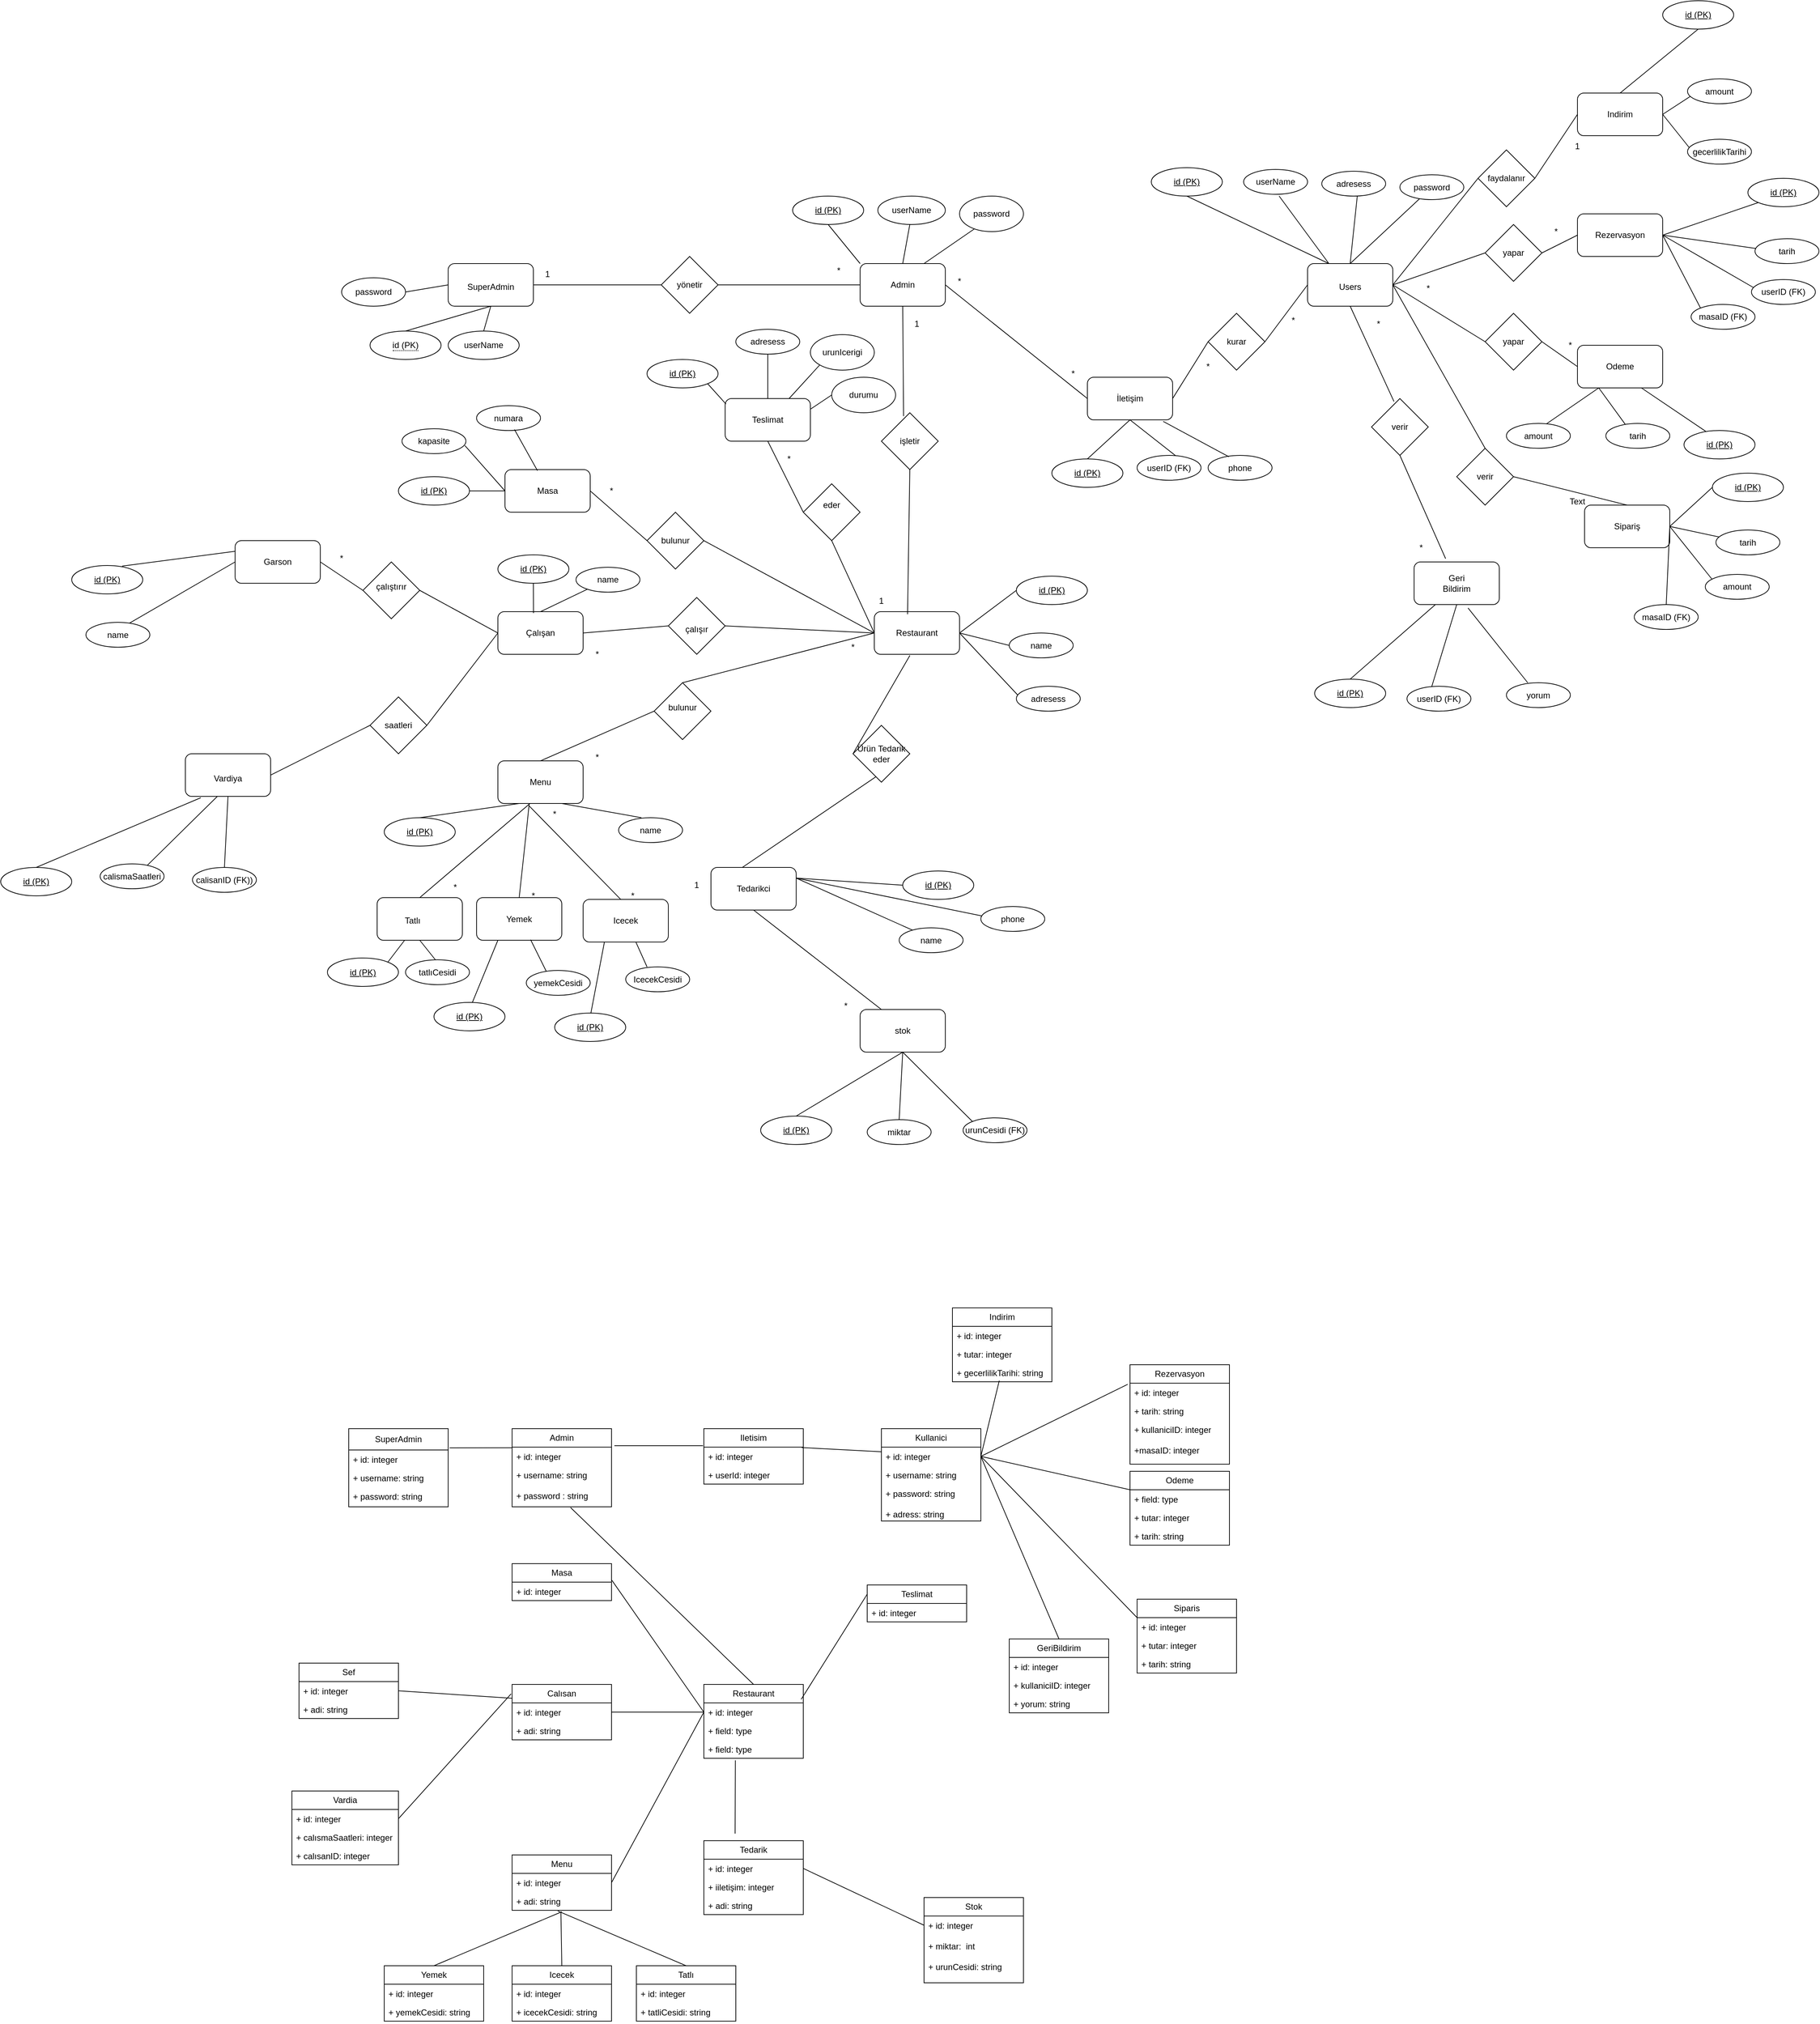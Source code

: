 <mxfile version="24.9.1">
  <diagram id="R2lEEEUBdFMjLlhIrx00" name="Page-1">
    <mxGraphModel dx="1371" dy="1622" grid="1" gridSize="10" guides="1" tooltips="1" connect="1" arrows="1" fold="1" page="1" pageScale="1" pageWidth="850" pageHeight="1100" math="0" shadow="0" extFonts="Permanent Marker^https://fonts.googleapis.com/css?family=Permanent+Marker">
      <root>
        <mxCell id="0" />
        <mxCell id="1" parent="0" />
        <mxCell id="mFs4ngc85-u2YBcvQ6tv-143" value="" style="rounded=1;whiteSpace=wrap;html=1;" parent="1" vertex="1">
          <mxGeometry x="-260" y="1052.5" width="120" height="60" as="geometry" />
        </mxCell>
        <mxCell id="rj0RwfOlwYhKOknB0tcM-1" value="" style="rounded=1;whiteSpace=wrap;html=1;" parent="1" vertex="1">
          <mxGeometry x="-160" y="160" width="120" height="60" as="geometry" />
        </mxCell>
        <mxCell id="rj0RwfOlwYhKOknB0tcM-6" value="" style="endArrow=none;html=1;rounded=0;exitX=1;exitY=0.5;exitDx=0;exitDy=0;entryX=0;entryY=0.5;entryDx=0;entryDy=0;" parent="1" source="rj0RwfOlwYhKOknB0tcM-97" target="rj0RwfOlwYhKOknB0tcM-22" edge="1">
          <mxGeometry width="50" height="50" relative="1" as="geometry">
            <mxPoint x="520" y="340" as="sourcePoint" />
            <mxPoint x="570" y="290" as="targetPoint" />
          </mxGeometry>
        </mxCell>
        <mxCell id="rj0RwfOlwYhKOknB0tcM-7" value="" style="endArrow=none;html=1;rounded=0;exitX=0.39;exitY=0.06;exitDx=0;exitDy=0;entryX=0.5;entryY=1;entryDx=0;entryDy=0;exitPerimeter=0;" parent="1" source="rj0RwfOlwYhKOknB0tcM-107" target="rj0RwfOlwYhKOknB0tcM-15" edge="1">
          <mxGeometry width="50" height="50" relative="1" as="geometry">
            <mxPoint x="520" y="340" as="sourcePoint" />
            <mxPoint x="570" y="290" as="targetPoint" />
          </mxGeometry>
        </mxCell>
        <mxCell id="rj0RwfOlwYhKOknB0tcM-8" value="" style="endArrow=none;html=1;rounded=0;exitX=1;exitY=0.5;exitDx=0;exitDy=0;entryX=0;entryY=0.5;entryDx=0;entryDy=0;" parent="1" source="rj0RwfOlwYhKOknB0tcM-91" target="rj0RwfOlwYhKOknB0tcM-38" edge="1">
          <mxGeometry width="50" height="50" relative="1" as="geometry">
            <mxPoint x="250" y="1180" as="sourcePoint" />
            <mxPoint x="570" y="290" as="targetPoint" />
          </mxGeometry>
        </mxCell>
        <mxCell id="rj0RwfOlwYhKOknB0tcM-10" value="" style="endArrow=none;html=1;rounded=0;exitX=1;exitY=0.5;exitDx=0;exitDy=0;entryX=0;entryY=0.5;entryDx=0;entryDy=0;" parent="1" source="rj0RwfOlwYhKOknB0tcM-73" target="rj0RwfOlwYhKOknB0tcM-20" edge="1">
          <mxGeometry width="50" height="50" relative="1" as="geometry">
            <mxPoint x="520" y="340" as="sourcePoint" />
            <mxPoint x="570" y="290" as="targetPoint" />
          </mxGeometry>
        </mxCell>
        <mxCell id="rj0RwfOlwYhKOknB0tcM-11" value="" style="endArrow=none;html=1;rounded=0;entryX=1;entryY=0.5;entryDx=0;entryDy=0;exitX=0;exitY=0.5;exitDx=0;exitDy=0;" parent="1" source="rj0RwfOlwYhKOknB0tcM-71" target="rj0RwfOlwYhKOknB0tcM-28" edge="1">
          <mxGeometry width="50" height="50" relative="1" as="geometry">
            <mxPoint x="520" y="340" as="sourcePoint" />
            <mxPoint x="570" y="290" as="targetPoint" />
          </mxGeometry>
        </mxCell>
        <mxCell id="rj0RwfOlwYhKOknB0tcM-12" value="" style="endArrow=none;html=1;rounded=0;exitX=0;exitY=0.5;exitDx=0;exitDy=0;entryX=0.5;entryY=0;entryDx=0;entryDy=0;" parent="1" source="rj0RwfOlwYhKOknB0tcM-92" target="rj0RwfOlwYhKOknB0tcM-16" edge="1">
          <mxGeometry width="50" height="50" relative="1" as="geometry">
            <mxPoint x="520" y="340" as="sourcePoint" />
            <mxPoint x="570" y="290" as="targetPoint" />
          </mxGeometry>
        </mxCell>
        <mxCell id="rj0RwfOlwYhKOknB0tcM-13" value="" style="endArrow=none;html=1;rounded=0;exitX=0;exitY=0.5;exitDx=0;exitDy=0;entryX=0.5;entryY=1;entryDx=0;entryDy=0;" parent="1" source="rj0RwfOlwYhKOknB0tcM-72" target="rj0RwfOlwYhKOknB0tcM-26" edge="1">
          <mxGeometry width="50" height="50" relative="1" as="geometry">
            <mxPoint x="520" y="340" as="sourcePoint" />
            <mxPoint x="570" y="290" as="targetPoint" />
          </mxGeometry>
        </mxCell>
        <mxCell id="rj0RwfOlwYhKOknB0tcM-14" value="" style="endArrow=none;html=1;rounded=0;exitX=1;exitY=0.5;exitDx=0;exitDy=0;" parent="1" source="rj0RwfOlwYhKOknB0tcM-69" target="rj0RwfOlwYhKOknB0tcM-15" edge="1">
          <mxGeometry width="50" height="50" relative="1" as="geometry">
            <mxPoint x="320" y="220" as="sourcePoint" />
            <mxPoint x="340" y="190" as="targetPoint" />
          </mxGeometry>
        </mxCell>
        <mxCell id="rj0RwfOlwYhKOknB0tcM-15" value="" style="rounded=1;whiteSpace=wrap;html=1;" parent="1" vertex="1">
          <mxGeometry x="420" y="160" width="120" height="60" as="geometry" />
        </mxCell>
        <mxCell id="rj0RwfOlwYhKOknB0tcM-16" value="" style="rounded=1;whiteSpace=wrap;html=1;" parent="1" vertex="1">
          <mxGeometry x="-90" y="860" width="120" height="60" as="geometry" />
        </mxCell>
        <mxCell id="rj0RwfOlwYhKOknB0tcM-17" value="" style="rounded=1;whiteSpace=wrap;html=1;" parent="1" vertex="1">
          <mxGeometry x="420" y="1210" width="120" height="60" as="geometry" />
        </mxCell>
        <mxCell id="rj0RwfOlwYhKOknB0tcM-18" value="" style="rounded=1;whiteSpace=wrap;html=1;" parent="1" vertex="1">
          <mxGeometry x="1430" y="275" width="120" height="60" as="geometry" />
        </mxCell>
        <mxCell id="rj0RwfOlwYhKOknB0tcM-19" value="" style="rounded=1;whiteSpace=wrap;html=1;" parent="1" vertex="1">
          <mxGeometry x="740" y="320" width="120" height="60" as="geometry" />
        </mxCell>
        <mxCell id="rj0RwfOlwYhKOknB0tcM-20" value="" style="rounded=1;whiteSpace=wrap;html=1;" parent="1" vertex="1">
          <mxGeometry x="440" y="650" width="120" height="60" as="geometry" />
        </mxCell>
        <mxCell id="rj0RwfOlwYhKOknB0tcM-21" value="" style="rounded=1;whiteSpace=wrap;html=1;" parent="1" vertex="1">
          <mxGeometry x="1430" y="90" width="120" height="60" as="geometry" />
        </mxCell>
        <mxCell id="rj0RwfOlwYhKOknB0tcM-22" value="" style="rounded=1;whiteSpace=wrap;html=1;" parent="1" vertex="1">
          <mxGeometry x="-90" y="650" width="120" height="60" as="geometry" />
        </mxCell>
        <mxCell id="rj0RwfOlwYhKOknB0tcM-23" value="" style="rounded=1;whiteSpace=wrap;html=1;" parent="1" vertex="1">
          <mxGeometry x="1050" y="160" width="120" height="60" as="geometry" />
        </mxCell>
        <mxCell id="rj0RwfOlwYhKOknB0tcM-24" value="" style="rounded=1;whiteSpace=wrap;html=1;" parent="1" vertex="1">
          <mxGeometry x="1430" y="-80" width="120" height="60" as="geometry" />
        </mxCell>
        <mxCell id="rj0RwfOlwYhKOknB0tcM-25" value="" style="rounded=1;whiteSpace=wrap;html=1;" parent="1" vertex="1">
          <mxGeometry x="1440" y="500" width="120" height="60" as="geometry" />
        </mxCell>
        <mxCell id="rj0RwfOlwYhKOknB0tcM-26" value="" style="rounded=1;whiteSpace=wrap;html=1;" parent="1" vertex="1">
          <mxGeometry x="230" y="350" width="120" height="60" as="geometry" />
        </mxCell>
        <mxCell id="rj0RwfOlwYhKOknB0tcM-27" value="" style="rounded=1;whiteSpace=wrap;html=1;" parent="1" vertex="1">
          <mxGeometry x="1200" y="580" width="120" height="60" as="geometry" />
        </mxCell>
        <mxCell id="rj0RwfOlwYhKOknB0tcM-28" value="" style="rounded=1;whiteSpace=wrap;html=1;" parent="1" vertex="1">
          <mxGeometry x="-80" y="450" width="120" height="60" as="geometry" />
        </mxCell>
        <mxCell id="rj0RwfOlwYhKOknB0tcM-29" value="" style="endArrow=none;html=1;rounded=0;entryX=1;entryY=0.5;entryDx=0;entryDy=0;exitX=0;exitY=0.5;exitDx=0;exitDy=0;" parent="1" source="rj0RwfOlwYhKOknB0tcM-78" target="rj0RwfOlwYhKOknB0tcM-23" edge="1">
          <mxGeometry width="50" height="50" relative="1" as="geometry">
            <mxPoint x="410" y="330" as="sourcePoint" />
            <mxPoint x="460" y="280" as="targetPoint" />
          </mxGeometry>
        </mxCell>
        <mxCell id="rj0RwfOlwYhKOknB0tcM-30" value="" style="endArrow=none;html=1;rounded=0;entryX=1;entryY=0.5;entryDx=0;entryDy=0;exitX=0;exitY=0.5;exitDx=0;exitDy=0;" parent="1" source="rj0RwfOlwYhKOknB0tcM-77" target="rj0RwfOlwYhKOknB0tcM-23" edge="1">
          <mxGeometry width="50" height="50" relative="1" as="geometry">
            <mxPoint x="410" y="330" as="sourcePoint" />
            <mxPoint x="460" y="280" as="targetPoint" />
          </mxGeometry>
        </mxCell>
        <mxCell id="rj0RwfOlwYhKOknB0tcM-31" value="" style="endArrow=none;html=1;rounded=0;entryX=1;entryY=0.5;entryDx=0;entryDy=0;exitX=0;exitY=0.5;exitDx=0;exitDy=0;" parent="1" source="rj0RwfOlwYhKOknB0tcM-79" target="rj0RwfOlwYhKOknB0tcM-19" edge="1">
          <mxGeometry width="50" height="50" relative="1" as="geometry">
            <mxPoint x="410" y="330" as="sourcePoint" />
            <mxPoint x="460" y="280" as="targetPoint" />
          </mxGeometry>
        </mxCell>
        <mxCell id="rj0RwfOlwYhKOknB0tcM-32" value="" style="endArrow=none;html=1;rounded=0;exitX=1;exitY=0.5;exitDx=0;exitDy=0;entryX=0;entryY=0.5;entryDx=0;entryDy=0;" parent="1" source="rj0RwfOlwYhKOknB0tcM-15" target="rj0RwfOlwYhKOknB0tcM-19" edge="1">
          <mxGeometry width="50" height="50" relative="1" as="geometry">
            <mxPoint x="410" y="330" as="sourcePoint" />
            <mxPoint x="460" y="280" as="targetPoint" />
          </mxGeometry>
        </mxCell>
        <mxCell id="rj0RwfOlwYhKOknB0tcM-34" value="" style="endArrow=none;html=1;rounded=0;entryX=0.5;entryY=1;entryDx=0;entryDy=0;exitX=0.25;exitY=0;exitDx=0;exitDy=0;" parent="1" source="rj0RwfOlwYhKOknB0tcM-17" target="rj0RwfOlwYhKOknB0tcM-38" edge="1">
          <mxGeometry width="50" height="50" relative="1" as="geometry">
            <mxPoint x="1460" y="1265" as="sourcePoint" />
            <mxPoint x="1310" y="1080" as="targetPoint" />
          </mxGeometry>
        </mxCell>
        <mxCell id="rj0RwfOlwYhKOknB0tcM-35" value="" style="endArrow=none;html=1;rounded=0;entryX=0.5;entryY=1;entryDx=0;entryDy=0;exitX=0.396;exitY=0.052;exitDx=0;exitDy=0;exitPerimeter=0;" parent="1" source="rj0RwfOlwYhKOknB0tcM-74" target="rj0RwfOlwYhKOknB0tcM-23" edge="1">
          <mxGeometry width="50" height="50" relative="1" as="geometry">
            <mxPoint x="880" y="330" as="sourcePoint" />
            <mxPoint x="930" y="280" as="targetPoint" />
          </mxGeometry>
        </mxCell>
        <mxCell id="rj0RwfOlwYhKOknB0tcM-36" value="" style="endArrow=none;html=1;rounded=0;entryX=1;entryY=0.5;entryDx=0;entryDy=0;exitX=0.5;exitY=0;exitDx=0;exitDy=0;" parent="1" source="rj0RwfOlwYhKOknB0tcM-75" target="rj0RwfOlwYhKOknB0tcM-23" edge="1">
          <mxGeometry width="50" height="50" relative="1" as="geometry">
            <mxPoint x="880" y="330" as="sourcePoint" />
            <mxPoint x="930" y="280" as="targetPoint" />
          </mxGeometry>
        </mxCell>
        <mxCell id="rj0RwfOlwYhKOknB0tcM-37" value="" style="endArrow=none;html=1;rounded=0;entryX=1;entryY=0.5;entryDx=0;entryDy=0;exitX=0;exitY=0.5;exitDx=0;exitDy=0;" parent="1" source="rj0RwfOlwYhKOknB0tcM-76" target="rj0RwfOlwYhKOknB0tcM-23" edge="1">
          <mxGeometry width="50" height="50" relative="1" as="geometry">
            <mxPoint x="880" y="330" as="sourcePoint" />
            <mxPoint x="930" y="280" as="targetPoint" />
          </mxGeometry>
        </mxCell>
        <mxCell id="rj0RwfOlwYhKOknB0tcM-38" value="" style="rounded=1;whiteSpace=wrap;html=1;" parent="1" vertex="1">
          <mxGeometry x="210" y="1010" width="120" height="60" as="geometry" />
        </mxCell>
        <mxCell id="rj0RwfOlwYhKOknB0tcM-41" value="" style="rounded=1;whiteSpace=wrap;html=1;" parent="1" vertex="1">
          <mxGeometry x="-460" y="550" width="120" height="60" as="geometry" />
        </mxCell>
        <mxCell id="rj0RwfOlwYhKOknB0tcM-42" value="" style="rounded=1;whiteSpace=wrap;html=1;" parent="1" vertex="1">
          <mxGeometry x="-530" y="850" width="120" height="60" as="geometry" />
        </mxCell>
        <mxCell id="rj0RwfOlwYhKOknB0tcM-43" value="" style="endArrow=none;html=1;rounded=0;entryX=0;entryY=0.5;entryDx=0;entryDy=0;exitX=1;exitY=0.5;exitDx=0;exitDy=0;" parent="1" source="rj0RwfOlwYhKOknB0tcM-90" target="rj0RwfOlwYhKOknB0tcM-22" edge="1">
          <mxGeometry width="50" height="50" relative="1" as="geometry">
            <mxPoint x="370" y="840" as="sourcePoint" />
            <mxPoint x="420" y="790" as="targetPoint" />
          </mxGeometry>
        </mxCell>
        <mxCell id="rj0RwfOlwYhKOknB0tcM-49" value="Vardiya" style="text;html=1;align=center;verticalAlign=middle;whiteSpace=wrap;rounded=0;" parent="1" vertex="1">
          <mxGeometry x="-500" y="870" width="60" height="30" as="geometry" />
        </mxCell>
        <mxCell id="rj0RwfOlwYhKOknB0tcM-51" value="Tedarikci" style="text;html=1;align=center;verticalAlign=middle;whiteSpace=wrap;rounded=0;" parent="1" vertex="1">
          <mxGeometry x="240" y="1025" width="60" height="30" as="geometry" />
        </mxCell>
        <mxCell id="rj0RwfOlwYhKOknB0tcM-52" value="Menu" style="text;html=1;align=center;verticalAlign=middle;whiteSpace=wrap;rounded=0;" parent="1" vertex="1">
          <mxGeometry x="-60" y="875" width="60" height="30" as="geometry" />
        </mxCell>
        <mxCell id="rj0RwfOlwYhKOknB0tcM-53" value="Çalışan" style="text;html=1;align=center;verticalAlign=middle;whiteSpace=wrap;rounded=0;" parent="1" vertex="1">
          <mxGeometry x="-60" y="665" width="60" height="30" as="geometry" />
        </mxCell>
        <mxCell id="rj0RwfOlwYhKOknB0tcM-55" value="Garson" style="text;html=1;align=center;verticalAlign=middle;whiteSpace=wrap;rounded=0;" parent="1" vertex="1">
          <mxGeometry x="-430" y="565" width="60" height="30" as="geometry" />
        </mxCell>
        <mxCell id="rj0RwfOlwYhKOknB0tcM-56" value="Masa" style="text;html=1;align=center;verticalAlign=middle;whiteSpace=wrap;rounded=0;" parent="1" vertex="1">
          <mxGeometry x="-50" y="465" width="60" height="30" as="geometry" />
        </mxCell>
        <mxCell id="rj0RwfOlwYhKOknB0tcM-57" value="Teslimat" style="text;html=1;align=center;verticalAlign=middle;whiteSpace=wrap;rounded=0;" parent="1" vertex="1">
          <mxGeometry x="260" y="365" width="60" height="30" as="geometry" />
        </mxCell>
        <mxCell id="rj0RwfOlwYhKOknB0tcM-58" value="stok" style="text;html=1;align=center;verticalAlign=middle;whiteSpace=wrap;rounded=0;" parent="1" vertex="1">
          <mxGeometry x="450" y="1225" width="60" height="30" as="geometry" />
        </mxCell>
        <mxCell id="rj0RwfOlwYhKOknB0tcM-59" value="Restaurant" style="text;html=1;align=center;verticalAlign=middle;whiteSpace=wrap;rounded=0;" parent="1" vertex="1">
          <mxGeometry x="470" y="665" width="60" height="30" as="geometry" />
        </mxCell>
        <mxCell id="rj0RwfOlwYhKOknB0tcM-60" value="Indirim" style="text;html=1;align=center;verticalAlign=middle;whiteSpace=wrap;rounded=0;" parent="1" vertex="1">
          <mxGeometry x="1460" y="-65" width="60" height="30" as="geometry" />
        </mxCell>
        <mxCell id="rj0RwfOlwYhKOknB0tcM-61" value="Geri Bildirim" style="text;html=1;align=center;verticalAlign=middle;whiteSpace=wrap;rounded=0;" parent="1" vertex="1">
          <mxGeometry x="1230" y="595" width="60" height="30" as="geometry" />
        </mxCell>
        <mxCell id="rj0RwfOlwYhKOknB0tcM-62" value="Sipariş" style="text;html=1;align=center;verticalAlign=middle;whiteSpace=wrap;rounded=0;" parent="1" vertex="1">
          <mxGeometry x="1470" y="515" width="60" height="30" as="geometry" />
        </mxCell>
        <mxCell id="rj0RwfOlwYhKOknB0tcM-63" value="Odeme" style="text;html=1;align=center;verticalAlign=middle;whiteSpace=wrap;rounded=0;" parent="1" vertex="1">
          <mxGeometry x="1460" y="290" width="60" height="30" as="geometry" />
        </mxCell>
        <mxCell id="rj0RwfOlwYhKOknB0tcM-64" value="Rezervasyon" style="text;html=1;align=center;verticalAlign=middle;whiteSpace=wrap;rounded=0;" parent="1" vertex="1">
          <mxGeometry x="1460" y="105" width="60" height="30" as="geometry" />
        </mxCell>
        <mxCell id="rj0RwfOlwYhKOknB0tcM-65" value="Users" style="text;html=1;align=center;verticalAlign=middle;whiteSpace=wrap;rounded=0;" parent="1" vertex="1">
          <mxGeometry x="1080" y="180" width="60" height="25" as="geometry" />
        </mxCell>
        <mxCell id="rj0RwfOlwYhKOknB0tcM-66" value="İletişim" style="text;html=1;align=center;verticalAlign=middle;whiteSpace=wrap;rounded=0;" parent="1" vertex="1">
          <mxGeometry x="770" y="335" width="60" height="30" as="geometry" />
        </mxCell>
        <mxCell id="rj0RwfOlwYhKOknB0tcM-67" value="Admin" style="text;html=1;align=center;verticalAlign=middle;whiteSpace=wrap;rounded=0;" parent="1" vertex="1">
          <mxGeometry x="450" y="175" width="60" height="30" as="geometry" />
        </mxCell>
        <mxCell id="rj0RwfOlwYhKOknB0tcM-68" value="SuperAdmin" style="text;html=1;align=center;verticalAlign=middle;whiteSpace=wrap;rounded=0;" parent="1" vertex="1">
          <mxGeometry x="-130" y="175" width="60" height="35" as="geometry" />
        </mxCell>
        <mxCell id="rj0RwfOlwYhKOknB0tcM-70" value="" style="endArrow=none;html=1;rounded=0;exitX=1;exitY=0.5;exitDx=0;exitDy=0;" parent="1" source="rj0RwfOlwYhKOknB0tcM-1" target="rj0RwfOlwYhKOknB0tcM-69" edge="1">
          <mxGeometry width="50" height="50" relative="1" as="geometry">
            <mxPoint x="-40" y="190" as="sourcePoint" />
            <mxPoint x="420" y="190" as="targetPoint" />
          </mxGeometry>
        </mxCell>
        <mxCell id="rj0RwfOlwYhKOknB0tcM-69" value="" style="rhombus;whiteSpace=wrap;html=1;" parent="1" vertex="1">
          <mxGeometry x="140" y="150" width="80" height="80" as="geometry" />
        </mxCell>
        <mxCell id="rj0RwfOlwYhKOknB0tcM-80" value="" style="endArrow=none;html=1;rounded=0;entryX=1;entryY=0.5;entryDx=0;entryDy=0;exitX=0;exitY=0.5;exitDx=0;exitDy=0;" parent="1" source="rj0RwfOlwYhKOknB0tcM-23" target="rj0RwfOlwYhKOknB0tcM-79" edge="1">
          <mxGeometry width="50" height="50" relative="1" as="geometry">
            <mxPoint x="1050" y="190" as="sourcePoint" />
            <mxPoint x="860" y="350" as="targetPoint" />
          </mxGeometry>
        </mxCell>
        <mxCell id="rj0RwfOlwYhKOknB0tcM-79" value="kurar" style="rhombus;whiteSpace=wrap;html=1;" parent="1" vertex="1">
          <mxGeometry x="910" y="230" width="80" height="80" as="geometry" />
        </mxCell>
        <mxCell id="rj0RwfOlwYhKOknB0tcM-81" value="" style="endArrow=none;html=1;rounded=0;entryX=1;entryY=0.5;entryDx=0;entryDy=0;exitX=0;exitY=0.5;exitDx=0;exitDy=0;" parent="1" source="rj0RwfOlwYhKOknB0tcM-24" target="rj0RwfOlwYhKOknB0tcM-78" edge="1">
          <mxGeometry width="50" height="50" relative="1" as="geometry">
            <mxPoint x="1430" y="-50" as="sourcePoint" />
            <mxPoint x="1170" y="190" as="targetPoint" />
          </mxGeometry>
        </mxCell>
        <mxCell id="rj0RwfOlwYhKOknB0tcM-78" value="faydalanır" style="rhombus;whiteSpace=wrap;html=1;" parent="1" vertex="1">
          <mxGeometry x="1290" width="80" height="80" as="geometry" />
        </mxCell>
        <mxCell id="rj0RwfOlwYhKOknB0tcM-82" value="" style="endArrow=none;html=1;rounded=0;entryX=1;entryY=0.5;entryDx=0;entryDy=0;exitX=0;exitY=0.5;exitDx=0;exitDy=0;" parent="1" source="rj0RwfOlwYhKOknB0tcM-21" target="rj0RwfOlwYhKOknB0tcM-77" edge="1">
          <mxGeometry width="50" height="50" relative="1" as="geometry">
            <mxPoint x="1430" y="120" as="sourcePoint" />
            <mxPoint x="1170" y="190" as="targetPoint" />
          </mxGeometry>
        </mxCell>
        <mxCell id="rj0RwfOlwYhKOknB0tcM-77" value="yapar" style="rhombus;whiteSpace=wrap;html=1;" parent="1" vertex="1">
          <mxGeometry x="1300" y="105" width="80" height="80" as="geometry" />
        </mxCell>
        <mxCell id="rj0RwfOlwYhKOknB0tcM-83" value="" style="endArrow=none;html=1;rounded=0;entryX=1;entryY=0.5;entryDx=0;entryDy=0;exitX=0;exitY=0.5;exitDx=0;exitDy=0;" parent="1" source="rj0RwfOlwYhKOknB0tcM-18" target="rj0RwfOlwYhKOknB0tcM-76" edge="1">
          <mxGeometry width="50" height="50" relative="1" as="geometry">
            <mxPoint x="1430" y="305" as="sourcePoint" />
            <mxPoint x="1170" y="190" as="targetPoint" />
          </mxGeometry>
        </mxCell>
        <mxCell id="rj0RwfOlwYhKOknB0tcM-76" value="yapar" style="rhombus;whiteSpace=wrap;html=1;" parent="1" vertex="1">
          <mxGeometry x="1300" y="230" width="80" height="80" as="geometry" />
        </mxCell>
        <mxCell id="rj0RwfOlwYhKOknB0tcM-84" value="" style="endArrow=none;html=1;rounded=0;entryX=1;entryY=0.5;entryDx=0;entryDy=0;exitX=0.5;exitY=0;exitDx=0;exitDy=0;" parent="1" source="rj0RwfOlwYhKOknB0tcM-25" target="rj0RwfOlwYhKOknB0tcM-75" edge="1">
          <mxGeometry width="50" height="50" relative="1" as="geometry">
            <mxPoint x="1500" y="500" as="sourcePoint" />
            <mxPoint x="1170" y="190" as="targetPoint" />
          </mxGeometry>
        </mxCell>
        <mxCell id="rj0RwfOlwYhKOknB0tcM-75" value="verir" style="rhombus;whiteSpace=wrap;html=1;" parent="1" vertex="1">
          <mxGeometry x="1260" y="420" width="80" height="80" as="geometry" />
        </mxCell>
        <mxCell id="rj0RwfOlwYhKOknB0tcM-85" value="" style="endArrow=none;html=1;rounded=0;entryX=0.5;entryY=1;entryDx=0;entryDy=0;exitX=0.37;exitY=-0.077;exitDx=0;exitDy=0;exitPerimeter=0;" parent="1" source="rj0RwfOlwYhKOknB0tcM-27" target="rj0RwfOlwYhKOknB0tcM-74" edge="1">
          <mxGeometry width="50" height="50" relative="1" as="geometry">
            <mxPoint x="1244" y="575" as="sourcePoint" />
            <mxPoint x="1110" y="220" as="targetPoint" />
          </mxGeometry>
        </mxCell>
        <mxCell id="rj0RwfOlwYhKOknB0tcM-74" value="verir" style="rhombus;whiteSpace=wrap;html=1;" parent="1" vertex="1">
          <mxGeometry x="1140" y="350" width="80" height="80" as="geometry" />
        </mxCell>
        <mxCell id="rj0RwfOlwYhKOknB0tcM-86" value="" style="endArrow=none;html=1;rounded=0;exitX=1;exitY=0.5;exitDx=0;exitDy=0;entryX=0;entryY=0.5;entryDx=0;entryDy=0;" parent="1" source="rj0RwfOlwYhKOknB0tcM-22" target="rj0RwfOlwYhKOknB0tcM-73" edge="1">
          <mxGeometry width="50" height="50" relative="1" as="geometry">
            <mxPoint x="30" y="680" as="sourcePoint" />
            <mxPoint x="440" y="680" as="targetPoint" />
          </mxGeometry>
        </mxCell>
        <mxCell id="rj0RwfOlwYhKOknB0tcM-73" value="" style="rhombus;whiteSpace=wrap;html=1;" parent="1" vertex="1">
          <mxGeometry x="150" y="630" width="80" height="80" as="geometry" />
        </mxCell>
        <mxCell id="rj0RwfOlwYhKOknB0tcM-87" value="" style="endArrow=none;html=1;rounded=0;exitX=0;exitY=0.5;exitDx=0;exitDy=0;entryX=0.5;entryY=1;entryDx=0;entryDy=0;" parent="1" source="rj0RwfOlwYhKOknB0tcM-20" target="rj0RwfOlwYhKOknB0tcM-72" edge="1">
          <mxGeometry width="50" height="50" relative="1" as="geometry">
            <mxPoint x="440" y="680" as="sourcePoint" />
            <mxPoint x="290" y="410" as="targetPoint" />
          </mxGeometry>
        </mxCell>
        <mxCell id="rj0RwfOlwYhKOknB0tcM-72" value="" style="rhombus;whiteSpace=wrap;html=1;" parent="1" vertex="1">
          <mxGeometry x="340" y="470" width="80" height="80" as="geometry" />
        </mxCell>
        <mxCell id="rj0RwfOlwYhKOknB0tcM-88" value="" style="endArrow=none;html=1;rounded=0;entryX=1;entryY=0.5;entryDx=0;entryDy=0;exitX=0;exitY=0.5;exitDx=0;exitDy=0;" parent="1" source="rj0RwfOlwYhKOknB0tcM-20" target="rj0RwfOlwYhKOknB0tcM-71" edge="1">
          <mxGeometry width="50" height="50" relative="1" as="geometry">
            <mxPoint x="440" y="680" as="sourcePoint" />
            <mxPoint x="40" y="480" as="targetPoint" />
          </mxGeometry>
        </mxCell>
        <mxCell id="rj0RwfOlwYhKOknB0tcM-71" value="" style="rhombus;whiteSpace=wrap;html=1;" parent="1" vertex="1">
          <mxGeometry x="120" y="510" width="80" height="80" as="geometry" />
        </mxCell>
        <mxCell id="rj0RwfOlwYhKOknB0tcM-93" value="" style="endArrow=none;html=1;rounded=0;exitX=0;exitY=0.5;exitDx=0;exitDy=0;entryX=0.5;entryY=0;entryDx=0;entryDy=0;" parent="1" source="rj0RwfOlwYhKOknB0tcM-20" target="rj0RwfOlwYhKOknB0tcM-92" edge="1">
          <mxGeometry width="50" height="50" relative="1" as="geometry">
            <mxPoint x="440" y="680" as="sourcePoint" />
            <mxPoint x="-30" y="860" as="targetPoint" />
          </mxGeometry>
        </mxCell>
        <mxCell id="rj0RwfOlwYhKOknB0tcM-92" value="" style="rhombus;whiteSpace=wrap;html=1;" parent="1" vertex="1">
          <mxGeometry x="130" y="750" width="80" height="80" as="geometry" />
        </mxCell>
        <mxCell id="rj0RwfOlwYhKOknB0tcM-94" value="" style="endArrow=none;html=1;rounded=0;exitX=0.418;exitY=1.024;exitDx=0;exitDy=0;entryX=0;entryY=0.5;entryDx=0;entryDy=0;exitPerimeter=0;" parent="1" source="rj0RwfOlwYhKOknB0tcM-20" target="rj0RwfOlwYhKOknB0tcM-91" edge="1">
          <mxGeometry width="50" height="50" relative="1" as="geometry">
            <mxPoint x="30" y="1150" as="sourcePoint" />
            <mxPoint x="210" y="1040" as="targetPoint" />
          </mxGeometry>
        </mxCell>
        <mxCell id="rj0RwfOlwYhKOknB0tcM-91" value="Ürün Tedarik eder" style="rhombus;whiteSpace=wrap;html=1;" parent="1" vertex="1">
          <mxGeometry x="410" y="810" width="80" height="80" as="geometry" />
        </mxCell>
        <mxCell id="rj0RwfOlwYhKOknB0tcM-95" value="" style="endArrow=none;html=1;rounded=0;entryX=0;entryY=0.5;entryDx=0;entryDy=0;exitX=1;exitY=0.5;exitDx=0;exitDy=0;" parent="1" source="rj0RwfOlwYhKOknB0tcM-42" target="rj0RwfOlwYhKOknB0tcM-90" edge="1">
          <mxGeometry width="50" height="50" relative="1" as="geometry">
            <mxPoint x="-350" y="1080" as="sourcePoint" />
            <mxPoint x="-90" y="680" as="targetPoint" />
          </mxGeometry>
        </mxCell>
        <mxCell id="rj0RwfOlwYhKOknB0tcM-90" value="" style="rhombus;whiteSpace=wrap;html=1;" parent="1" vertex="1">
          <mxGeometry x="-270" y="770" width="80" height="80" as="geometry" />
        </mxCell>
        <mxCell id="rj0RwfOlwYhKOknB0tcM-98" value="" style="endArrow=none;html=1;rounded=0;exitX=1;exitY=0.5;exitDx=0;exitDy=0;entryX=0;entryY=0.5;entryDx=0;entryDy=0;" parent="1" source="rj0RwfOlwYhKOknB0tcM-41" target="rj0RwfOlwYhKOknB0tcM-97" edge="1">
          <mxGeometry width="50" height="50" relative="1" as="geometry">
            <mxPoint x="-340" y="580" as="sourcePoint" />
            <mxPoint x="-90" y="680" as="targetPoint" />
          </mxGeometry>
        </mxCell>
        <mxCell id="rj0RwfOlwYhKOknB0tcM-97" value="" style="rhombus;whiteSpace=wrap;html=1;" parent="1" vertex="1">
          <mxGeometry x="-280" y="580" width="80" height="80" as="geometry" />
        </mxCell>
        <mxCell id="rj0RwfOlwYhKOknB0tcM-99" value="yönetir" style="text;html=1;align=center;verticalAlign=middle;whiteSpace=wrap;rounded=0;" parent="1" vertex="1">
          <mxGeometry x="150" y="175" width="60" height="30" as="geometry" />
        </mxCell>
        <mxCell id="rj0RwfOlwYhKOknB0tcM-100" value="eder" style="text;html=1;align=center;verticalAlign=middle;whiteSpace=wrap;rounded=0;" parent="1" vertex="1">
          <mxGeometry x="350" y="480" width="60" height="40" as="geometry" />
        </mxCell>
        <mxCell id="rj0RwfOlwYhKOknB0tcM-101" value="bulunur" style="text;html=1;align=center;verticalAlign=middle;whiteSpace=wrap;rounded=0;" parent="1" vertex="1">
          <mxGeometry x="130" y="535" width="60" height="30" as="geometry" />
        </mxCell>
        <mxCell id="rj0RwfOlwYhKOknB0tcM-102" value="çalışır" style="text;html=1;align=center;verticalAlign=middle;whiteSpace=wrap;rounded=0;" parent="1" vertex="1">
          <mxGeometry x="160" y="660" width="60" height="30" as="geometry" />
        </mxCell>
        <mxCell id="rj0RwfOlwYhKOknB0tcM-103" value="bulunur" style="text;html=1;align=center;verticalAlign=middle;whiteSpace=wrap;rounded=0;" parent="1" vertex="1">
          <mxGeometry x="140" y="770" width="60" height="30" as="geometry" />
        </mxCell>
        <mxCell id="rj0RwfOlwYhKOknB0tcM-104" value="çalıştırır" style="text;html=1;align=center;verticalAlign=middle;whiteSpace=wrap;rounded=0;" parent="1" vertex="1">
          <mxGeometry x="-270" y="600" width="60" height="30" as="geometry" />
        </mxCell>
        <mxCell id="rj0RwfOlwYhKOknB0tcM-106" value="saatleri" style="text;html=1;align=center;verticalAlign=middle;whiteSpace=wrap;rounded=0;" parent="1" vertex="1">
          <mxGeometry x="-260" y="795" width="60" height="30" as="geometry" />
        </mxCell>
        <mxCell id="rj0RwfOlwYhKOknB0tcM-108" value="" style="endArrow=none;html=1;rounded=0;exitX=0.39;exitY=0.06;exitDx=0;exitDy=0;entryX=0.5;entryY=1;entryDx=0;entryDy=0;exitPerimeter=0;" parent="1" source="rj0RwfOlwYhKOknB0tcM-20" target="rj0RwfOlwYhKOknB0tcM-107" edge="1">
          <mxGeometry width="50" height="50" relative="1" as="geometry">
            <mxPoint x="487" y="654" as="sourcePoint" />
            <mxPoint x="480" y="220" as="targetPoint" />
          </mxGeometry>
        </mxCell>
        <mxCell id="rj0RwfOlwYhKOknB0tcM-107" value="işletir" style="rhombus;whiteSpace=wrap;html=1;" parent="1" vertex="1">
          <mxGeometry x="450" y="370" width="80" height="80" as="geometry" />
        </mxCell>
        <mxCell id="rj0RwfOlwYhKOknB0tcM-149" value="&lt;span style=&quot;border-bottom: 1px dotted&quot;&gt;id (PK)&lt;/span&gt;" style="ellipse;whiteSpace=wrap;html=1;align=center;" parent="1" vertex="1">
          <mxGeometry x="-270" y="255" width="100" height="40" as="geometry" />
        </mxCell>
        <mxCell id="rj0RwfOlwYhKOknB0tcM-151" value="" style="endArrow=none;html=1;rounded=0;entryX=0;entryY=0.5;entryDx=0;entryDy=0;" parent="1" target="rj0RwfOlwYhKOknB0tcM-41" edge="1">
          <mxGeometry width="50" height="50" relative="1" as="geometry">
            <mxPoint x="-621.535" y="673.557" as="sourcePoint" />
            <mxPoint x="340" y="240" as="targetPoint" />
          </mxGeometry>
        </mxCell>
        <mxCell id="rj0RwfOlwYhKOknB0tcM-152" value="" style="endArrow=none;html=1;rounded=0;exitX=0.709;exitY=0.022;exitDx=0;exitDy=0;exitPerimeter=0;entryX=0;entryY=0.25;entryDx=0;entryDy=0;" parent="1" source="rj0RwfOlwYhKOknB0tcM-187" target="rj0RwfOlwYhKOknB0tcM-41" edge="1">
          <mxGeometry width="50" height="50" relative="1" as="geometry">
            <mxPoint x="290" y="290" as="sourcePoint" />
            <mxPoint x="340" y="240" as="targetPoint" />
          </mxGeometry>
        </mxCell>
        <mxCell id="rj0RwfOlwYhKOknB0tcM-153" value="" style="endArrow=none;html=1;rounded=0;exitX=0.5;exitY=0;exitDx=0;exitDy=0;entryX=0;entryY=1;entryDx=0;entryDy=0;" parent="1" source="rj0RwfOlwYhKOknB0tcM-22" edge="1">
          <mxGeometry width="50" height="50" relative="1" as="geometry">
            <mxPoint x="290" y="290" as="sourcePoint" />
            <mxPoint x="44.799" y="614.204" as="targetPoint" />
          </mxGeometry>
        </mxCell>
        <mxCell id="rj0RwfOlwYhKOknB0tcM-154" value="" style="endArrow=none;html=1;rounded=0;exitX=0.5;exitY=1;exitDx=0;exitDy=0;entryX=0.418;entryY=0.033;entryDx=0;entryDy=0;entryPerimeter=0;" parent="1" source="rj0RwfOlwYhKOknB0tcM-185" target="rj0RwfOlwYhKOknB0tcM-22" edge="1">
          <mxGeometry width="50" height="50" relative="1" as="geometry">
            <mxPoint x="290" y="290" as="sourcePoint" />
            <mxPoint x="340" y="240" as="targetPoint" />
          </mxGeometry>
        </mxCell>
        <mxCell id="rj0RwfOlwYhKOknB0tcM-155" value="" style="endArrow=none;html=1;rounded=0;exitX=1;exitY=0.5;exitDx=0;exitDy=0;entryX=0;entryY=0.5;entryDx=0;entryDy=0;" parent="1" source="rj0RwfOlwYhKOknB0tcM-186" target="rj0RwfOlwYhKOknB0tcM-28" edge="1">
          <mxGeometry width="50" height="50" relative="1" as="geometry">
            <mxPoint x="290" y="290" as="sourcePoint" />
            <mxPoint x="340" y="240" as="targetPoint" />
          </mxGeometry>
        </mxCell>
        <mxCell id="rj0RwfOlwYhKOknB0tcM-156" value="" style="endArrow=none;html=1;rounded=0;exitX=0.5;exitY=1;exitDx=0;exitDy=0;entryX=0.5;entryY=0;entryDx=0;entryDy=0;" parent="1" source="mFs4ngc85-u2YBcvQ6tv-126" target="rj0RwfOlwYhKOknB0tcM-26" edge="1">
          <mxGeometry width="50" height="50" relative="1" as="geometry">
            <mxPoint x="290" y="290" as="sourcePoint" />
            <mxPoint x="340" y="240" as="targetPoint" />
          </mxGeometry>
        </mxCell>
        <mxCell id="rj0RwfOlwYhKOknB0tcM-157" value="" style="endArrow=none;html=1;rounded=0;exitX=1;exitY=0.25;exitDx=0;exitDy=0;entryX=0;entryY=0.5;entryDx=0;entryDy=0;" parent="1" source="rj0RwfOlwYhKOknB0tcM-38" edge="1">
          <mxGeometry width="50" height="50" relative="1" as="geometry">
            <mxPoint x="290" y="290" as="sourcePoint" />
            <mxPoint x="600" y="1080" as="targetPoint" />
          </mxGeometry>
        </mxCell>
        <mxCell id="rj0RwfOlwYhKOknB0tcM-158" value="" style="endArrow=none;html=1;rounded=0;entryX=1;entryY=0.25;entryDx=0;entryDy=0;exitX=0;exitY=0.5;exitDx=0;exitDy=0;" parent="1" source="rj0RwfOlwYhKOknB0tcM-191" target="rj0RwfOlwYhKOknB0tcM-38" edge="1">
          <mxGeometry width="50" height="50" relative="1" as="geometry">
            <mxPoint x="290" y="290" as="sourcePoint" />
            <mxPoint x="340" y="240" as="targetPoint" />
          </mxGeometry>
        </mxCell>
        <mxCell id="rj0RwfOlwYhKOknB0tcM-159" value="" style="endArrow=none;html=1;rounded=0;exitX=0.5;exitY=1;exitDx=0;exitDy=0;entryX=0.5;entryY=0;entryDx=0;entryDy=0;" parent="1" source="rj0RwfOlwYhKOknB0tcM-17" target="rj0RwfOlwYhKOknB0tcM-180" edge="1">
          <mxGeometry width="50" height="50" relative="1" as="geometry">
            <mxPoint x="290" y="290" as="sourcePoint" />
            <mxPoint x="340" y="240" as="targetPoint" />
          </mxGeometry>
        </mxCell>
        <mxCell id="rj0RwfOlwYhKOknB0tcM-161" value="" style="endArrow=none;html=1;rounded=0;exitX=0.5;exitY=0;exitDx=0;exitDy=0;entryX=0.5;entryY=1;entryDx=0;entryDy=0;" parent="1" source="rj0RwfOlwYhKOknB0tcM-149" target="rj0RwfOlwYhKOknB0tcM-1" edge="1">
          <mxGeometry width="50" height="50" relative="1" as="geometry">
            <mxPoint x="290" y="290" as="sourcePoint" />
            <mxPoint x="340" y="240" as="targetPoint" />
          </mxGeometry>
        </mxCell>
        <mxCell id="rj0RwfOlwYhKOknB0tcM-176" value="id (PK)" style="ellipse;whiteSpace=wrap;html=1;align=center;fontStyle=4;" parent="1" vertex="1">
          <mxGeometry x="830" y="25" width="100" height="40" as="geometry" />
        </mxCell>
        <mxCell id="rj0RwfOlwYhKOknB0tcM-177" value="id (PK)" style="ellipse;whiteSpace=wrap;html=1;align=center;fontStyle=4;" parent="1" vertex="1">
          <mxGeometry x="1060" y="745" width="100" height="40" as="geometry" />
        </mxCell>
        <mxCell id="rj0RwfOlwYhKOknB0tcM-178" value="id (PK)" style="ellipse;whiteSpace=wrap;html=1;align=center;fontStyle=4;" parent="1" vertex="1">
          <mxGeometry x="325" y="65" width="100" height="40" as="geometry" />
        </mxCell>
        <mxCell id="rj0RwfOlwYhKOknB0tcM-180" value="id (PK)" style="ellipse;whiteSpace=wrap;html=1;align=center;fontStyle=4;" parent="1" vertex="1">
          <mxGeometry x="280" y="1360" width="100" height="40" as="geometry" />
        </mxCell>
        <mxCell id="rj0RwfOlwYhKOknB0tcM-181" value="id (PK)" style="ellipse;whiteSpace=wrap;html=1;align=center;fontStyle=4;" parent="1" vertex="1">
          <mxGeometry x="1620" y="455" width="100" height="40" as="geometry" />
        </mxCell>
        <mxCell id="rj0RwfOlwYhKOknB0tcM-182" value="id (PK)" style="ellipse;whiteSpace=wrap;html=1;align=center;fontStyle=4;" parent="1" vertex="1">
          <mxGeometry x="1580" y="395" width="100" height="40" as="geometry" />
        </mxCell>
        <mxCell id="rj0RwfOlwYhKOknB0tcM-183" value="id (PK)" style="ellipse;whiteSpace=wrap;html=1;align=center;fontStyle=4;" parent="1" vertex="1">
          <mxGeometry x="1670" y="40" width="100" height="40" as="geometry" />
        </mxCell>
        <mxCell id="rj0RwfOlwYhKOknB0tcM-184" value="id (PK)" style="ellipse;whiteSpace=wrap;html=1;align=center;fontStyle=4;" parent="1" vertex="1">
          <mxGeometry x="1550" y="-210" width="100" height="40" as="geometry" />
        </mxCell>
        <mxCell id="rj0RwfOlwYhKOknB0tcM-185" value="id (PK)" style="ellipse;whiteSpace=wrap;html=1;align=center;fontStyle=4;" parent="1" vertex="1">
          <mxGeometry x="-90" y="570" width="100" height="40" as="geometry" />
        </mxCell>
        <mxCell id="rj0RwfOlwYhKOknB0tcM-186" value="id (PK)" style="ellipse;whiteSpace=wrap;html=1;align=center;fontStyle=4;" parent="1" vertex="1">
          <mxGeometry x="-230" y="460" width="100" height="40" as="geometry" />
        </mxCell>
        <mxCell id="rj0RwfOlwYhKOknB0tcM-187" value="id (PK)" style="ellipse;whiteSpace=wrap;html=1;align=center;fontStyle=4;" parent="1" vertex="1">
          <mxGeometry x="-690" y="585" width="100" height="40" as="geometry" />
        </mxCell>
        <mxCell id="rj0RwfOlwYhKOknB0tcM-189" value="id (PK)" style="ellipse;whiteSpace=wrap;html=1;align=center;fontStyle=4;" parent="1" vertex="1">
          <mxGeometry x="-790" y="1010" width="100" height="40" as="geometry" />
        </mxCell>
        <mxCell id="rj0RwfOlwYhKOknB0tcM-191" value="id (PK)" style="ellipse;whiteSpace=wrap;html=1;align=center;fontStyle=4;" parent="1" vertex="1">
          <mxGeometry x="480" y="1015" width="100" height="40" as="geometry" />
        </mxCell>
        <mxCell id="rj0RwfOlwYhKOknB0tcM-195" value="id (PK)" style="ellipse;whiteSpace=wrap;html=1;align=center;fontStyle=4;" parent="1" vertex="1">
          <mxGeometry x="-250" y="940" width="100" height="40" as="geometry" />
        </mxCell>
        <mxCell id="rj0RwfOlwYhKOknB0tcM-201" value="" style="endArrow=none;html=1;rounded=0;exitX=0.5;exitY=0;exitDx=0;exitDy=0;entryX=0.5;entryY=1;entryDx=0;entryDy=0;" parent="1" source="rj0RwfOlwYhKOknB0tcM-24" target="rj0RwfOlwYhKOknB0tcM-184" edge="1">
          <mxGeometry width="50" height="50" relative="1" as="geometry">
            <mxPoint x="680" y="440" as="sourcePoint" />
            <mxPoint x="730" y="390" as="targetPoint" />
          </mxGeometry>
        </mxCell>
        <mxCell id="rj0RwfOlwYhKOknB0tcM-202" value="" style="endArrow=none;html=1;rounded=0;exitX=0.311;exitY=0.957;exitDx=0;exitDy=0;entryX=0.5;entryY=0;entryDx=0;entryDy=0;exitPerimeter=0;" parent="1" source="mFs4ngc85-u2YBcvQ6tv-96" target="rj0RwfOlwYhKOknB0tcM-23" edge="1">
          <mxGeometry width="50" height="50" relative="1" as="geometry">
            <mxPoint x="1230" y="65.0" as="sourcePoint" />
            <mxPoint x="730" y="390" as="targetPoint" />
          </mxGeometry>
        </mxCell>
        <mxCell id="rj0RwfOlwYhKOknB0tcM-203" value="" style="endArrow=none;html=1;rounded=0;exitX=0.5;exitY=1;exitDx=0;exitDy=0;entryX=0.5;entryY=0;entryDx=0;entryDy=0;" parent="1" target="rj0RwfOlwYhKOknB0tcM-23" edge="1">
          <mxGeometry width="50" height="50" relative="1" as="geometry">
            <mxPoint x="1120" y="65.0" as="sourcePoint" />
            <mxPoint x="730" y="390" as="targetPoint" />
          </mxGeometry>
        </mxCell>
        <mxCell id="rj0RwfOlwYhKOknB0tcM-204" value="" style="endArrow=none;html=1;rounded=0;exitX=0.5;exitY=1;exitDx=0;exitDy=0;entryX=0.25;entryY=0;entryDx=0;entryDy=0;" parent="1" target="rj0RwfOlwYhKOknB0tcM-23" edge="1">
          <mxGeometry width="50" height="50" relative="1" as="geometry">
            <mxPoint x="1010" y="65.0" as="sourcePoint" />
            <mxPoint x="730" y="390" as="targetPoint" />
          </mxGeometry>
        </mxCell>
        <mxCell id="rj0RwfOlwYhKOknB0tcM-205" value="" style="endArrow=none;html=1;rounded=0;exitX=0.5;exitY=1;exitDx=0;exitDy=0;entryX=0.25;entryY=0;entryDx=0;entryDy=0;" parent="1" source="rj0RwfOlwYhKOknB0tcM-176" target="rj0RwfOlwYhKOknB0tcM-23" edge="1">
          <mxGeometry width="50" height="50" relative="1" as="geometry">
            <mxPoint x="680" y="440" as="sourcePoint" />
            <mxPoint x="730" y="390" as="targetPoint" />
          </mxGeometry>
        </mxCell>
        <mxCell id="rj0RwfOlwYhKOknB0tcM-206" value="" style="endArrow=none;html=1;rounded=0;exitX=0;exitY=1;exitDx=0;exitDy=0;entryX=1;entryY=0.5;entryDx=0;entryDy=0;" parent="1" target="rj0RwfOlwYhKOknB0tcM-24" edge="1">
          <mxGeometry width="50" height="50" relative="1" as="geometry">
            <mxPoint x="1604.92" y="-85.749" as="sourcePoint" />
            <mxPoint x="740" y="400" as="targetPoint" />
          </mxGeometry>
        </mxCell>
        <mxCell id="rj0RwfOlwYhKOknB0tcM-207" value="" style="endArrow=none;html=1;rounded=0;exitX=0;exitY=0.5;exitDx=0;exitDy=0;entryX=1;entryY=0.5;entryDx=0;entryDy=0;" parent="1" target="rj0RwfOlwYhKOknB0tcM-24" edge="1">
          <mxGeometry width="50" height="50" relative="1" as="geometry">
            <mxPoint x="1590" as="sourcePoint" />
            <mxPoint x="750" y="410" as="targetPoint" />
          </mxGeometry>
        </mxCell>
        <mxCell id="rj0RwfOlwYhKOknB0tcM-208" value="" style="endArrow=none;html=1;rounded=0;exitX=1;exitY=0.5;exitDx=0;exitDy=0;entryX=0;entryY=1;entryDx=0;entryDy=0;" parent="1" source="rj0RwfOlwYhKOknB0tcM-21" target="rj0RwfOlwYhKOknB0tcM-183" edge="1">
          <mxGeometry width="50" height="50" relative="1" as="geometry">
            <mxPoint x="710" y="470" as="sourcePoint" />
            <mxPoint x="760" y="420" as="targetPoint" />
          </mxGeometry>
        </mxCell>
        <mxCell id="rj0RwfOlwYhKOknB0tcM-209" value="" style="endArrow=none;html=1;rounded=0;exitX=1;exitY=0.5;exitDx=0;exitDy=0;entryX=0;entryY=0.5;entryDx=0;entryDy=0;" parent="1" source="rj0RwfOlwYhKOknB0tcM-21" edge="1">
          <mxGeometry width="50" height="50" relative="1" as="geometry">
            <mxPoint x="720" y="480" as="sourcePoint" />
            <mxPoint x="1690" y="140" as="targetPoint" />
          </mxGeometry>
        </mxCell>
        <mxCell id="rj0RwfOlwYhKOknB0tcM-210" value="" style="endArrow=none;html=1;rounded=0;exitX=1;exitY=0.5;exitDx=0;exitDy=0;entryX=0;entryY=0.5;entryDx=0;entryDy=0;" parent="1" source="rj0RwfOlwYhKOknB0tcM-21" edge="1">
          <mxGeometry width="50" height="50" relative="1" as="geometry">
            <mxPoint x="730" y="490" as="sourcePoint" />
            <mxPoint x="1680" y="195" as="targetPoint" />
          </mxGeometry>
        </mxCell>
        <mxCell id="rj0RwfOlwYhKOknB0tcM-211" value="" style="endArrow=none;html=1;rounded=0;exitX=1;exitY=0.5;exitDx=0;exitDy=0;entryX=0;entryY=0;entryDx=0;entryDy=0;" parent="1" source="rj0RwfOlwYhKOknB0tcM-21" edge="1">
          <mxGeometry width="50" height="50" relative="1" as="geometry">
            <mxPoint x="740" y="500" as="sourcePoint" />
            <mxPoint x="1604.92" y="225.749" as="targetPoint" />
          </mxGeometry>
        </mxCell>
        <mxCell id="rj0RwfOlwYhKOknB0tcM-212" value="" style="endArrow=none;html=1;rounded=0;exitX=0.75;exitY=1;exitDx=0;exitDy=0;entryX=0.305;entryY=0.027;entryDx=0;entryDy=0;entryPerimeter=0;" parent="1" source="rj0RwfOlwYhKOknB0tcM-18" target="rj0RwfOlwYhKOknB0tcM-182" edge="1">
          <mxGeometry width="50" height="50" relative="1" as="geometry">
            <mxPoint x="750" y="510" as="sourcePoint" />
            <mxPoint x="800" y="460" as="targetPoint" />
          </mxGeometry>
        </mxCell>
        <mxCell id="rj0RwfOlwYhKOknB0tcM-229" value="" style="endArrow=none;html=1;rounded=0;entryX=1;entryY=0.5;entryDx=0;entryDy=0;exitX=0;exitY=0.5;exitDx=0;exitDy=0;" parent="1" target="rj0RwfOlwYhKOknB0tcM-25" edge="1">
          <mxGeometry width="50" height="50" relative="1" as="geometry">
            <mxPoint x="1620.0" y="605" as="sourcePoint" />
            <mxPoint x="810" y="470" as="targetPoint" />
          </mxGeometry>
        </mxCell>
        <mxCell id="rj0RwfOlwYhKOknB0tcM-230" value="" style="endArrow=none;html=1;rounded=0;entryX=1;entryY=0.5;entryDx=0;entryDy=0;exitX=0;exitY=0.5;exitDx=0;exitDy=0;" parent="1" target="rj0RwfOlwYhKOknB0tcM-25" edge="1">
          <mxGeometry width="50" height="50" relative="1" as="geometry">
            <mxPoint x="1630" y="545" as="sourcePoint" />
            <mxPoint x="820" y="480" as="targetPoint" />
          </mxGeometry>
        </mxCell>
        <mxCell id="rj0RwfOlwYhKOknB0tcM-231" value="" style="endArrow=none;html=1;rounded=0;entryX=0.5;entryY=1;entryDx=0;entryDy=0;exitX=0.5;exitY=0;exitDx=0;exitDy=0;" parent="1" source="rj0RwfOlwYhKOknB0tcM-252" target="rj0RwfOlwYhKOknB0tcM-19" edge="1">
          <mxGeometry width="50" height="50" relative="1" as="geometry">
            <mxPoint x="780" y="540" as="sourcePoint" />
            <mxPoint x="830" y="490" as="targetPoint" />
          </mxGeometry>
        </mxCell>
        <mxCell id="rj0RwfOlwYhKOknB0tcM-232" value="" style="endArrow=none;html=1;rounded=0;entryX=0.5;entryY=1;entryDx=0;entryDy=0;exitX=0.5;exitY=0;exitDx=0;exitDy=0;" parent="1" target="rj0RwfOlwYhKOknB0tcM-19" edge="1">
          <mxGeometry width="50" height="50" relative="1" as="geometry">
            <mxPoint x="870" y="435" as="sourcePoint" />
            <mxPoint x="840" y="500" as="targetPoint" />
          </mxGeometry>
        </mxCell>
        <mxCell id="rj0RwfOlwYhKOknB0tcM-233" value="" style="endArrow=none;html=1;rounded=0;exitX=1;exitY=0.25;exitDx=0;exitDy=0;entryX=0.05;entryY=0.221;entryDx=0;entryDy=0;entryPerimeter=0;" parent="1" source="rj0RwfOlwYhKOknB0tcM-38" edge="1">
          <mxGeometry width="50" height="50" relative="1" as="geometry">
            <mxPoint x="800" y="560" as="sourcePoint" />
            <mxPoint x="495" y="1098.84" as="targetPoint" />
          </mxGeometry>
        </mxCell>
        <mxCell id="rj0RwfOlwYhKOknB0tcM-234" value="" style="endArrow=none;html=1;rounded=0;entryX=0.5;entryY=0;entryDx=0;entryDy=0;exitX=0.633;exitY=1.08;exitDx=0;exitDy=0;exitPerimeter=0;" parent="1" source="rj0RwfOlwYhKOknB0tcM-27" edge="1">
          <mxGeometry width="50" height="50" relative="1" as="geometry">
            <mxPoint x="810" y="570" as="sourcePoint" />
            <mxPoint x="1360" y="750" as="targetPoint" />
          </mxGeometry>
        </mxCell>
        <mxCell id="rj0RwfOlwYhKOknB0tcM-235" value="" style="endArrow=none;html=1;rounded=0;entryX=0.5;entryY=1;entryDx=0;entryDy=0;exitX=0.5;exitY=0;exitDx=0;exitDy=0;" parent="1" target="rj0RwfOlwYhKOknB0tcM-27" edge="1">
          <mxGeometry width="50" height="50" relative="1" as="geometry">
            <mxPoint x="1225" y="755" as="sourcePoint" />
            <mxPoint x="870" y="530" as="targetPoint" />
          </mxGeometry>
        </mxCell>
        <mxCell id="rj0RwfOlwYhKOknB0tcM-236" value="" style="endArrow=none;html=1;rounded=0;entryX=0.25;entryY=1;entryDx=0;entryDy=0;exitX=0.5;exitY=0;exitDx=0;exitDy=0;" parent="1" source="rj0RwfOlwYhKOknB0tcM-177" target="rj0RwfOlwYhKOknB0tcM-27" edge="1">
          <mxGeometry width="50" height="50" relative="1" as="geometry">
            <mxPoint x="830" y="590" as="sourcePoint" />
            <mxPoint x="880" y="540" as="targetPoint" />
          </mxGeometry>
        </mxCell>
        <mxCell id="rj0RwfOlwYhKOknB0tcM-237" value="" style="endArrow=none;html=1;rounded=0;entryX=1;entryY=0.5;entryDx=0;entryDy=0;exitX=0;exitY=0.5;exitDx=0;exitDy=0;" parent="1" source="rj0RwfOlwYhKOknB0tcM-181" target="rj0RwfOlwYhKOknB0tcM-25" edge="1">
          <mxGeometry width="50" height="50" relative="1" as="geometry">
            <mxPoint x="840" y="600" as="sourcePoint" />
            <mxPoint x="890" y="550" as="targetPoint" />
          </mxGeometry>
        </mxCell>
        <mxCell id="rj0RwfOlwYhKOknB0tcM-238" value="" style="endArrow=none;html=1;rounded=0;exitX=0.25;exitY=1;exitDx=0;exitDy=0;entryX=0.5;entryY=0;entryDx=0;entryDy=0;" parent="1" source="rj0RwfOlwYhKOknB0tcM-18" edge="1">
          <mxGeometry width="50" height="50" relative="1" as="geometry">
            <mxPoint x="850" y="610" as="sourcePoint" />
            <mxPoint x="1500" y="390" as="targetPoint" />
          </mxGeometry>
        </mxCell>
        <mxCell id="rj0RwfOlwYhKOknB0tcM-239" value="" style="endArrow=none;html=1;rounded=0;entryX=0.25;entryY=1;entryDx=0;entryDy=0;exitX=0.5;exitY=0;exitDx=0;exitDy=0;" parent="1" target="rj0RwfOlwYhKOknB0tcM-18" edge="1">
          <mxGeometry width="50" height="50" relative="1" as="geometry">
            <mxPoint x="1380" y="390" as="sourcePoint" />
            <mxPoint x="910" y="570" as="targetPoint" />
          </mxGeometry>
        </mxCell>
        <mxCell id="rj0RwfOlwYhKOknB0tcM-247" value="id (PK)" style="ellipse;whiteSpace=wrap;html=1;align=center;fontStyle=4;" parent="1" vertex="1">
          <mxGeometry x="120" y="295" width="100" height="40" as="geometry" />
        </mxCell>
        <mxCell id="rj0RwfOlwYhKOknB0tcM-251" value="id (PK)" style="ellipse;whiteSpace=wrap;html=1;align=center;fontStyle=4;" parent="1" vertex="1">
          <mxGeometry x="640" y="600" width="100" height="40" as="geometry" />
        </mxCell>
        <mxCell id="rj0RwfOlwYhKOknB0tcM-252" value="id (PK)" style="ellipse;whiteSpace=wrap;html=1;align=center;fontStyle=4;" parent="1" vertex="1">
          <mxGeometry x="690" y="435" width="100" height="40" as="geometry" />
        </mxCell>
        <mxCell id="rj0RwfOlwYhKOknB0tcM-254" value="" style="endArrow=none;html=1;rounded=0;entryX=0;entryY=0;entryDx=0;entryDy=0;" parent="1" edge="1">
          <mxGeometry width="50" height="50" relative="1" as="geometry">
            <mxPoint x="560" y="680" as="sourcePoint" />
            <mxPoint x="654.645" y="780.858" as="targetPoint" />
          </mxGeometry>
        </mxCell>
        <mxCell id="rj0RwfOlwYhKOknB0tcM-255" value="" style="endArrow=none;html=1;rounded=0;exitX=1;exitY=0.5;exitDx=0;exitDy=0;entryX=0;entryY=0.5;entryDx=0;entryDy=0;" parent="1" source="rj0RwfOlwYhKOknB0tcM-20" edge="1">
          <mxGeometry width="50" height="50" relative="1" as="geometry">
            <mxPoint x="820" y="580" as="sourcePoint" />
            <mxPoint x="640.0" y="700" as="targetPoint" />
          </mxGeometry>
        </mxCell>
        <mxCell id="rj0RwfOlwYhKOknB0tcM-256" value="" style="endArrow=none;html=1;rounded=0;exitX=1;exitY=0.5;exitDx=0;exitDy=0;entryX=0;entryY=0.5;entryDx=0;entryDy=0;" parent="1" source="rj0RwfOlwYhKOknB0tcM-20" target="rj0RwfOlwYhKOknB0tcM-251" edge="1">
          <mxGeometry width="50" height="50" relative="1" as="geometry">
            <mxPoint x="830" y="590" as="sourcePoint" />
            <mxPoint x="880" y="540" as="targetPoint" />
          </mxGeometry>
        </mxCell>
        <mxCell id="rj0RwfOlwYhKOknB0tcM-261" value="" style="endArrow=none;html=1;rounded=0;exitX=0.5;exitY=1;exitDx=0;exitDy=0;entryX=0.5;entryY=0;entryDx=0;entryDy=0;" parent="1" source="rj0RwfOlwYhKOknB0tcM-42" target="mFs4ngc85-u2YBcvQ6tv-65" edge="1">
          <mxGeometry width="50" height="50" relative="1" as="geometry">
            <mxPoint x="320" y="320" as="sourcePoint" />
            <mxPoint x="-260" y="1230" as="targetPoint" />
          </mxGeometry>
        </mxCell>
        <mxCell id="rj0RwfOlwYhKOknB0tcM-262" value="" style="endArrow=none;html=1;rounded=0;exitX=0.375;exitY=1;exitDx=0;exitDy=0;exitPerimeter=0;entryX=0.697;entryY=0.163;entryDx=0;entryDy=0;entryPerimeter=0;" parent="1" source="rj0RwfOlwYhKOknB0tcM-42" target="mFs4ngc85-u2YBcvQ6tv-66" edge="1">
          <mxGeometry width="50" height="50" relative="1" as="geometry">
            <mxPoint x="330" y="330" as="sourcePoint" />
            <mxPoint x="-390" y="1225" as="targetPoint" />
          </mxGeometry>
        </mxCell>
        <mxCell id="rj0RwfOlwYhKOknB0tcM-263" value="" style="endArrow=none;html=1;rounded=0;exitX=0.181;exitY=1.031;exitDx=0;exitDy=0;entryX=0.5;entryY=0;entryDx=0;entryDy=0;exitPerimeter=0;" parent="1" source="rj0RwfOlwYhKOknB0tcM-42" target="rj0RwfOlwYhKOknB0tcM-189" edge="1">
          <mxGeometry width="50" height="50" relative="1" as="geometry">
            <mxPoint x="340" y="340" as="sourcePoint" />
            <mxPoint x="390" y="290" as="targetPoint" />
          </mxGeometry>
        </mxCell>
        <mxCell id="rj0RwfOlwYhKOknB0tcM-273" value="" style="endArrow=none;html=1;rounded=0;exitX=0.75;exitY=1;exitDx=0;exitDy=0;entryX=0.356;entryY=0;entryDx=0;entryDy=0;entryPerimeter=0;" parent="1" source="rj0RwfOlwYhKOknB0tcM-16" target="mFs4ngc85-u2YBcvQ6tv-117" edge="1">
          <mxGeometry width="50" height="50" relative="1" as="geometry">
            <mxPoint x="90" y="850" as="sourcePoint" />
            <mxPoint x="50" y="970" as="targetPoint" />
          </mxGeometry>
        </mxCell>
        <mxCell id="rj0RwfOlwYhKOknB0tcM-274" value="" style="endArrow=none;html=1;rounded=0;exitX=0.25;exitY=1;exitDx=0;exitDy=0;entryX=0.5;entryY=0;entryDx=0;entryDy=0;" parent="1" source="rj0RwfOlwYhKOknB0tcM-16" target="rj0RwfOlwYhKOknB0tcM-195" edge="1">
          <mxGeometry width="50" height="50" relative="1" as="geometry">
            <mxPoint x="0.04" y="986.98" as="sourcePoint" />
            <mxPoint x="219" y="865" as="targetPoint" />
          </mxGeometry>
        </mxCell>
        <mxCell id="rj0RwfOlwYhKOknB0tcM-278" value="" style="endArrow=none;html=1;rounded=0;entryX=0.5;entryY=1;entryDx=0;entryDy=0;exitX=0.5;exitY=0;exitDx=0;exitDy=0;" parent="1" source="rj0RwfOlwYhKOknB0tcM-15" edge="1">
          <mxGeometry width="50" height="50" relative="1" as="geometry">
            <mxPoint x="-30" y="420" as="sourcePoint" />
            <mxPoint x="490" y="105" as="targetPoint" />
          </mxGeometry>
        </mxCell>
        <mxCell id="rj0RwfOlwYhKOknB0tcM-279" value="" style="endArrow=none;html=1;rounded=0;entryX=0.5;entryY=1;entryDx=0;entryDy=0;exitX=0;exitY=0;exitDx=0;exitDy=0;" parent="1" source="rj0RwfOlwYhKOknB0tcM-15" target="rj0RwfOlwYhKOknB0tcM-178" edge="1">
          <mxGeometry width="50" height="50" relative="1" as="geometry">
            <mxPoint x="-30" y="420" as="sourcePoint" />
            <mxPoint x="20" y="370" as="targetPoint" />
          </mxGeometry>
        </mxCell>
        <mxCell id="rj0RwfOlwYhKOknB0tcM-309" value="*" style="text;html=1;align=center;verticalAlign=middle;whiteSpace=wrap;rounded=0;" parent="1" vertex="1">
          <mxGeometry x="-340" y="560" width="60" height="30" as="geometry" />
        </mxCell>
        <mxCell id="rj0RwfOlwYhKOknB0tcM-311" value="*&lt;span style=&quot;color: rgba(0, 0, 0, 0); font-family: monospace; font-size: 0px; text-align: start; text-wrap: nowrap;&quot;&gt;%3CmxGraphModel%3E%3Croot%3E%3CmxCell%20id%3D%220%22%2F%3E%3CmxCell%20id%3D%221%22%20parent%3D%220%22%2F%3E%3CmxCell%20id%3D%222%22%20value%3D%22%22%20style%3D%22edgeStyle%3DorthogonalEdgeStyle%3Brounded%3D0%3BorthogonalLoop%3D1%3BjettySize%3Dauto%3Bhtml%3D1%3B%22%20edge%3D%221%22%20parent%3D%221%22%3E%3CmxGeometry%20relative%3D%221%22%20as%3D%22geometry%22%3E%3CmxPoint%20x%3D%22480%22%20y%3D%221360%22%20as%3D%22sourcePoint%22%2F%3E%3CmxPoint%20x%3D%22480%22%20y%3D%221255%22%20as%3D%22targetPoint%22%2F%3E%3C%2FmxGeometry%3E%3C%2FmxCell%3E%3C%2Froot%3E%3C%2FmxGraphModel%3E&lt;/span&gt;" style="text;html=1;align=center;verticalAlign=middle;whiteSpace=wrap;rounded=0;" parent="1" vertex="1">
          <mxGeometry x="530" y="170" width="60" height="30" as="geometry" />
        </mxCell>
        <mxCell id="rj0RwfOlwYhKOknB0tcM-312" value="1" style="text;html=1;align=center;verticalAlign=middle;whiteSpace=wrap;rounded=0;" parent="1" vertex="1">
          <mxGeometry x="1400" y="-20" width="60" height="30" as="geometry" />
        </mxCell>
        <mxCell id="rj0RwfOlwYhKOknB0tcM-313" value="*" style="text;html=1;align=center;verticalAlign=middle;whiteSpace=wrap;rounded=0;" parent="1" vertex="1">
          <mxGeometry x="1370" y="100" width="60" height="30" as="geometry" />
        </mxCell>
        <mxCell id="rj0RwfOlwYhKOknB0tcM-314" value="*" style="text;html=1;align=center;verticalAlign=middle;whiteSpace=wrap;rounded=0;" parent="1" vertex="1">
          <mxGeometry x="1390" y="260" width="60" height="30" as="geometry" />
        </mxCell>
        <mxCell id="rj0RwfOlwYhKOknB0tcM-315" value="Text" style="text;html=1;align=center;verticalAlign=middle;whiteSpace=wrap;rounded=0;" parent="1" vertex="1">
          <mxGeometry x="1400" y="480" width="60" height="30" as="geometry" />
        </mxCell>
        <mxCell id="rj0RwfOlwYhKOknB0tcM-316" value="*" style="text;html=1;align=center;verticalAlign=middle;whiteSpace=wrap;rounded=0;" parent="1" vertex="1">
          <mxGeometry x="1180" y="545" width="60" height="30" as="geometry" />
        </mxCell>
        <mxCell id="rj0RwfOlwYhKOknB0tcM-317" value="*" style="text;html=1;align=center;verticalAlign=middle;whiteSpace=wrap;rounded=0;" parent="1" vertex="1">
          <mxGeometry x="370" y="1190" width="60" height="30" as="geometry" />
        </mxCell>
        <mxCell id="rj0RwfOlwYhKOknB0tcM-318" value="1" style="text;html=1;align=center;verticalAlign=middle;whiteSpace=wrap;rounded=0;" parent="1" vertex="1">
          <mxGeometry x="160" y="1020" width="60" height="30" as="geometry" />
        </mxCell>
        <mxCell id="rj0RwfOlwYhKOknB0tcM-322" value="*" style="text;html=1;align=center;verticalAlign=middle;whiteSpace=wrap;rounded=0;" parent="1" vertex="1">
          <mxGeometry x="20" y="840" width="60" height="30" as="geometry" />
        </mxCell>
        <mxCell id="rj0RwfOlwYhKOknB0tcM-323" value="*" style="text;html=1;align=center;verticalAlign=middle;whiteSpace=wrap;rounded=0;" parent="1" vertex="1">
          <mxGeometry x="20" y="695" width="60" height="30" as="geometry" />
        </mxCell>
        <mxCell id="rj0RwfOlwYhKOknB0tcM-324" value="*" style="text;html=1;align=center;verticalAlign=middle;whiteSpace=wrap;rounded=0;" parent="1" vertex="1">
          <mxGeometry x="40" y="465" width="60" height="30" as="geometry" />
        </mxCell>
        <mxCell id="rj0RwfOlwYhKOknB0tcM-326" value="1" style="text;html=1;align=center;verticalAlign=middle;whiteSpace=wrap;rounded=0;" parent="1" vertex="1">
          <mxGeometry x="420" y="620" width="60" height="30" as="geometry" />
        </mxCell>
        <mxCell id="rj0RwfOlwYhKOknB0tcM-327" value="*" style="text;html=1;align=center;verticalAlign=middle;whiteSpace=wrap;rounded=0;" parent="1" vertex="1">
          <mxGeometry x="290" y="420" width="60" height="30" as="geometry" />
        </mxCell>
        <mxCell id="rj0RwfOlwYhKOknB0tcM-328" value="*" style="text;html=1;align=center;verticalAlign=middle;whiteSpace=wrap;rounded=0;" parent="1" vertex="1">
          <mxGeometry x="1190" y="180" width="60" height="30" as="geometry" />
        </mxCell>
        <mxCell id="rj0RwfOlwYhKOknB0tcM-329" value="*" style="text;html=1;align=center;verticalAlign=middle;whiteSpace=wrap;rounded=0;" parent="1" vertex="1">
          <mxGeometry x="1120" y="230" width="60" height="30" as="geometry" />
        </mxCell>
        <mxCell id="rj0RwfOlwYhKOknB0tcM-330" value="*" style="text;html=1;align=center;verticalAlign=middle;whiteSpace=wrap;rounded=0;" parent="1" vertex="1">
          <mxGeometry x="1000" y="225" width="60" height="30" as="geometry" />
        </mxCell>
        <mxCell id="rj0RwfOlwYhKOknB0tcM-331" value="*" style="text;html=1;align=center;verticalAlign=middle;whiteSpace=wrap;rounded=0;" parent="1" vertex="1">
          <mxGeometry x="880" y="290" width="60" height="30" as="geometry" />
        </mxCell>
        <mxCell id="rj0RwfOlwYhKOknB0tcM-334" value="*" style="text;html=1;align=center;verticalAlign=middle;whiteSpace=wrap;rounded=0;" parent="1" vertex="1">
          <mxGeometry x="690" y="300" width="60" height="30" as="geometry" />
        </mxCell>
        <mxCell id="rj0RwfOlwYhKOknB0tcM-336" value="*" style="text;html=1;align=center;verticalAlign=middle;whiteSpace=wrap;rounded=0;" parent="1" vertex="1">
          <mxGeometry x="360" y="155" width="60" height="30" as="geometry" />
        </mxCell>
        <mxCell id="rj0RwfOlwYhKOknB0tcM-337" value="1" style="text;html=1;align=center;verticalAlign=middle;whiteSpace=wrap;rounded=0;" parent="1" vertex="1">
          <mxGeometry x="-50" y="160" width="60" height="30" as="geometry" />
        </mxCell>
        <mxCell id="rj0RwfOlwYhKOknB0tcM-343" value="1" style="text;html=1;align=center;verticalAlign=middle;whiteSpace=wrap;rounded=0;" parent="1" vertex="1">
          <mxGeometry x="470" y="230" width="60" height="30" as="geometry" />
        </mxCell>
        <mxCell id="rj0RwfOlwYhKOknB0tcM-344" value="*&lt;span style=&quot;color: rgba(0, 0, 0, 0); font-family: monospace; font-size: 0px; text-align: start; text-wrap: nowrap;&quot;&gt;%3CmxGraphModel%3E%3Croot%3E%3CmxCell%20id%3D%220%22%2F%3E%3CmxCell%20id%3D%221%22%20parent%3D%220%22%2F%3E%3CmxCell%20id%3D%222%22%20value%3D%22%22%20style%3D%22edgeStyle%3DorthogonalEdgeStyle%3Brounded%3D0%3BorthogonalLoop%3D1%3BjettySize%3Dauto%3Bhtml%3D1%3B%22%20edge%3D%221%22%20parent%3D%221%22%3E%3CmxGeometry%20relative%3D%221%22%20as%3D%22geometry%22%3E%3CmxPoint%20x%3D%22480%22%20y%3D%221360%22%20as%3D%22sourcePoint%22%2F%3E%3CmxPoint%20x%3D%22480%22%20y%3D%221255%22%20as%3D%22targetPoint%22%2F%3E%3C%2FmxGeometry%3E%3C%2FmxCell%3E%3C%2Froot%3E%3C%2FmxGraphModel%3E&lt;/span&gt;" style="text;html=1;align=center;verticalAlign=middle;whiteSpace=wrap;rounded=0;" parent="1" vertex="1">
          <mxGeometry x="380" y="685" width="60" height="30" as="geometry" />
        </mxCell>
        <mxCell id="mzSfsBMmuloAMj2JJf1q-1" value="SuperAdmin" style="swimlane;fontStyle=0;childLayout=stackLayout;horizontal=1;startSize=30;fillColor=none;horizontalStack=0;resizeParent=1;resizeParentMax=0;resizeLast=0;collapsible=1;marginBottom=0;whiteSpace=wrap;html=1;" parent="1" vertex="1">
          <mxGeometry x="-300" y="1800" width="140" height="110" as="geometry" />
        </mxCell>
        <mxCell id="mzSfsBMmuloAMj2JJf1q-2" value="+ id: integer" style="text;strokeColor=none;fillColor=none;align=left;verticalAlign=top;spacingLeft=4;spacingRight=4;overflow=hidden;rotatable=0;points=[[0,0.5],[1,0.5]];portConstraint=eastwest;whiteSpace=wrap;html=1;" parent="mzSfsBMmuloAMj2JJf1q-1" vertex="1">
          <mxGeometry y="30" width="140" height="80" as="geometry" />
        </mxCell>
        <mxCell id="mzSfsBMmuloAMj2JJf1q-5" value="Admin" style="swimlane;fontStyle=0;childLayout=stackLayout;horizontal=1;startSize=26;fillColor=none;horizontalStack=0;resizeParent=1;resizeParentMax=0;resizeLast=0;collapsible=1;marginBottom=0;whiteSpace=wrap;html=1;" parent="1" vertex="1">
          <mxGeometry x="-70" y="1800" width="140" height="110" as="geometry" />
        </mxCell>
        <mxCell id="mzSfsBMmuloAMj2JJf1q-6" value="+ id: integer" style="text;strokeColor=none;fillColor=none;align=left;verticalAlign=top;spacingLeft=4;spacingRight=4;overflow=hidden;rotatable=0;points=[[0,0.5],[1,0.5]];portConstraint=eastwest;whiteSpace=wrap;html=1;" parent="mzSfsBMmuloAMj2JJf1q-5" vertex="1">
          <mxGeometry y="26" width="140" height="26" as="geometry" />
        </mxCell>
        <mxCell id="mzSfsBMmuloAMj2JJf1q-7" value="+ username: string&amp;nbsp;&lt;br&gt;&lt;br&gt;&lt;div&gt;+ password : string&amp;nbsp;&lt;/div&gt;" style="text;strokeColor=none;fillColor=none;align=left;verticalAlign=top;spacingLeft=4;spacingRight=4;overflow=hidden;rotatable=0;points=[[0,0.5],[1,0.5]];portConstraint=eastwest;whiteSpace=wrap;html=1;" parent="mzSfsBMmuloAMj2JJf1q-5" vertex="1">
          <mxGeometry y="52" width="140" height="58" as="geometry" />
        </mxCell>
        <mxCell id="mzSfsBMmuloAMj2JJf1q-9" value="" style="endArrow=none;html=1;rounded=0;entryX=-0.003;entryY=0.033;entryDx=0;entryDy=0;entryPerimeter=0;" parent="1" target="mzSfsBMmuloAMj2JJf1q-6" edge="1">
          <mxGeometry width="50" height="50" relative="1" as="geometry">
            <mxPoint x="-158" y="1827" as="sourcePoint" />
            <mxPoint x="20" y="1790" as="targetPoint" />
          </mxGeometry>
        </mxCell>
        <mxCell id="mzSfsBMmuloAMj2JJf1q-10" value="Tedarik" style="swimlane;fontStyle=0;childLayout=stackLayout;horizontal=1;startSize=26;fillColor=none;horizontalStack=0;resizeParent=1;resizeParentMax=0;resizeLast=0;collapsible=1;marginBottom=0;whiteSpace=wrap;html=1;" parent="1" vertex="1">
          <mxGeometry x="200" y="2380" width="140" height="104" as="geometry" />
        </mxCell>
        <mxCell id="mzSfsBMmuloAMj2JJf1q-11" value="+ id: integer" style="text;strokeColor=none;fillColor=none;align=left;verticalAlign=top;spacingLeft=4;spacingRight=4;overflow=hidden;rotatable=0;points=[[0,0.5],[1,0.5]];portConstraint=eastwest;whiteSpace=wrap;html=1;" parent="mzSfsBMmuloAMj2JJf1q-10" vertex="1">
          <mxGeometry y="26" width="140" height="26" as="geometry" />
        </mxCell>
        <mxCell id="mzSfsBMmuloAMj2JJf1q-12" value="+ iiletişim: integer" style="text;strokeColor=none;fillColor=none;align=left;verticalAlign=top;spacingLeft=4;spacingRight=4;overflow=hidden;rotatable=0;points=[[0,0.5],[1,0.5]];portConstraint=eastwest;whiteSpace=wrap;html=1;" parent="mzSfsBMmuloAMj2JJf1q-10" vertex="1">
          <mxGeometry y="52" width="140" height="26" as="geometry" />
        </mxCell>
        <mxCell id="mzSfsBMmuloAMj2JJf1q-13" value="+ adi: string" style="text;strokeColor=none;fillColor=none;align=left;verticalAlign=top;spacingLeft=4;spacingRight=4;overflow=hidden;rotatable=0;points=[[0,0.5],[1,0.5]];portConstraint=eastwest;whiteSpace=wrap;html=1;" parent="mzSfsBMmuloAMj2JJf1q-10" vertex="1">
          <mxGeometry y="78" width="140" height="26" as="geometry" />
        </mxCell>
        <mxCell id="mzSfsBMmuloAMj2JJf1q-14" value="Stok" style="swimlane;fontStyle=0;childLayout=stackLayout;horizontal=1;startSize=26;fillColor=none;horizontalStack=0;resizeParent=1;resizeParentMax=0;resizeLast=0;collapsible=1;marginBottom=0;whiteSpace=wrap;html=1;" parent="1" vertex="1">
          <mxGeometry x="510" y="2460" width="140" height="120" as="geometry" />
        </mxCell>
        <mxCell id="mzSfsBMmuloAMj2JJf1q-16" value="+ id: integer&lt;div&gt;&lt;br&gt;&lt;/div&gt;&lt;div&gt;+ miktar:&amp;nbsp; int&lt;/div&gt;&lt;div&gt;&lt;br&gt;&lt;/div&gt;&lt;div&gt;+ urunCesidi: string&lt;/div&gt;" style="text;strokeColor=none;fillColor=none;align=left;verticalAlign=top;spacingLeft=4;spacingRight=4;overflow=hidden;rotatable=0;points=[[0,0.5],[1,0.5]];portConstraint=eastwest;whiteSpace=wrap;html=1;" parent="mzSfsBMmuloAMj2JJf1q-14" vertex="1">
          <mxGeometry y="26" width="140" height="94" as="geometry" />
        </mxCell>
        <mxCell id="mzSfsBMmuloAMj2JJf1q-18" value="Restaurant" style="swimlane;fontStyle=0;childLayout=stackLayout;horizontal=1;startSize=26;fillColor=none;horizontalStack=0;resizeParent=1;resizeParentMax=0;resizeLast=0;collapsible=1;marginBottom=0;whiteSpace=wrap;html=1;" parent="1" vertex="1">
          <mxGeometry x="200" y="2160" width="140" height="104" as="geometry" />
        </mxCell>
        <mxCell id="mzSfsBMmuloAMj2JJf1q-19" value="+ id: integer" style="text;strokeColor=none;fillColor=none;align=left;verticalAlign=top;spacingLeft=4;spacingRight=4;overflow=hidden;rotatable=0;points=[[0,0.5],[1,0.5]];portConstraint=eastwest;whiteSpace=wrap;html=1;" parent="mzSfsBMmuloAMj2JJf1q-18" vertex="1">
          <mxGeometry y="26" width="140" height="26" as="geometry" />
        </mxCell>
        <mxCell id="mzSfsBMmuloAMj2JJf1q-20" value="+ field: type" style="text;strokeColor=none;fillColor=none;align=left;verticalAlign=top;spacingLeft=4;spacingRight=4;overflow=hidden;rotatable=0;points=[[0,0.5],[1,0.5]];portConstraint=eastwest;whiteSpace=wrap;html=1;" parent="mzSfsBMmuloAMj2JJf1q-18" vertex="1">
          <mxGeometry y="52" width="140" height="26" as="geometry" />
        </mxCell>
        <mxCell id="mzSfsBMmuloAMj2JJf1q-21" value="+ field: type" style="text;strokeColor=none;fillColor=none;align=left;verticalAlign=top;spacingLeft=4;spacingRight=4;overflow=hidden;rotatable=0;points=[[0,0.5],[1,0.5]];portConstraint=eastwest;whiteSpace=wrap;html=1;" parent="mzSfsBMmuloAMj2JJf1q-18" vertex="1">
          <mxGeometry y="78" width="140" height="26" as="geometry" />
        </mxCell>
        <mxCell id="mzSfsBMmuloAMj2JJf1q-22" value="GeriBildirim" style="swimlane;fontStyle=0;childLayout=stackLayout;horizontal=1;startSize=26;fillColor=none;horizontalStack=0;resizeParent=1;resizeParentMax=0;resizeLast=0;collapsible=1;marginBottom=0;whiteSpace=wrap;html=1;" parent="1" vertex="1">
          <mxGeometry x="630" y="2096" width="140" height="104" as="geometry" />
        </mxCell>
        <mxCell id="mzSfsBMmuloAMj2JJf1q-23" value="+ id: integer" style="text;strokeColor=none;fillColor=none;align=left;verticalAlign=top;spacingLeft=4;spacingRight=4;overflow=hidden;rotatable=0;points=[[0,0.5],[1,0.5]];portConstraint=eastwest;whiteSpace=wrap;html=1;" parent="mzSfsBMmuloAMj2JJf1q-22" vertex="1">
          <mxGeometry y="26" width="140" height="26" as="geometry" />
        </mxCell>
        <mxCell id="mzSfsBMmuloAMj2JJf1q-24" value="+ kullaniciID: integer" style="text;strokeColor=none;fillColor=none;align=left;verticalAlign=top;spacingLeft=4;spacingRight=4;overflow=hidden;rotatable=0;points=[[0,0.5],[1,0.5]];portConstraint=eastwest;whiteSpace=wrap;html=1;" parent="mzSfsBMmuloAMj2JJf1q-22" vertex="1">
          <mxGeometry y="52" width="140" height="26" as="geometry" />
        </mxCell>
        <mxCell id="mzSfsBMmuloAMj2JJf1q-25" value="+ yorum: string" style="text;strokeColor=none;fillColor=none;align=left;verticalAlign=top;spacingLeft=4;spacingRight=4;overflow=hidden;rotatable=0;points=[[0,0.5],[1,0.5]];portConstraint=eastwest;whiteSpace=wrap;html=1;" parent="mzSfsBMmuloAMj2JJf1q-22" vertex="1">
          <mxGeometry y="78" width="140" height="26" as="geometry" />
        </mxCell>
        <mxCell id="mzSfsBMmuloAMj2JJf1q-26" value="Siparis" style="swimlane;fontStyle=0;childLayout=stackLayout;horizontal=1;startSize=26;fillColor=none;horizontalStack=0;resizeParent=1;resizeParentMax=0;resizeLast=0;collapsible=1;marginBottom=0;whiteSpace=wrap;html=1;" parent="1" vertex="1">
          <mxGeometry x="810" y="2040" width="140" height="104" as="geometry" />
        </mxCell>
        <mxCell id="mzSfsBMmuloAMj2JJf1q-27" value="+ id: integer" style="text;strokeColor=none;fillColor=none;align=left;verticalAlign=top;spacingLeft=4;spacingRight=4;overflow=hidden;rotatable=0;points=[[0,0.5],[1,0.5]];portConstraint=eastwest;whiteSpace=wrap;html=1;" parent="mzSfsBMmuloAMj2JJf1q-26" vertex="1">
          <mxGeometry y="26" width="140" height="26" as="geometry" />
        </mxCell>
        <mxCell id="mzSfsBMmuloAMj2JJf1q-28" value="+ tutar: integer" style="text;strokeColor=none;fillColor=none;align=left;verticalAlign=top;spacingLeft=4;spacingRight=4;overflow=hidden;rotatable=0;points=[[0,0.5],[1,0.5]];portConstraint=eastwest;whiteSpace=wrap;html=1;" parent="mzSfsBMmuloAMj2JJf1q-26" vertex="1">
          <mxGeometry y="52" width="140" height="26" as="geometry" />
        </mxCell>
        <mxCell id="mzSfsBMmuloAMj2JJf1q-29" value="+ tarih: string" style="text;strokeColor=none;fillColor=none;align=left;verticalAlign=top;spacingLeft=4;spacingRight=4;overflow=hidden;rotatable=0;points=[[0,0.5],[1,0.5]];portConstraint=eastwest;whiteSpace=wrap;html=1;" parent="mzSfsBMmuloAMj2JJf1q-26" vertex="1">
          <mxGeometry y="78" width="140" height="26" as="geometry" />
        </mxCell>
        <mxCell id="mzSfsBMmuloAMj2JJf1q-30" value="Rezervasyon" style="swimlane;fontStyle=0;childLayout=stackLayout;horizontal=1;startSize=26;fillColor=none;horizontalStack=0;resizeParent=1;resizeParentMax=0;resizeLast=0;collapsible=1;marginBottom=0;whiteSpace=wrap;html=1;" parent="1" vertex="1">
          <mxGeometry x="800" y="1710" width="140" height="140" as="geometry" />
        </mxCell>
        <mxCell id="mzSfsBMmuloAMj2JJf1q-31" value="+ id: integer" style="text;strokeColor=none;fillColor=none;align=left;verticalAlign=top;spacingLeft=4;spacingRight=4;overflow=hidden;rotatable=0;points=[[0,0.5],[1,0.5]];portConstraint=eastwest;whiteSpace=wrap;html=1;" parent="mzSfsBMmuloAMj2JJf1q-30" vertex="1">
          <mxGeometry y="26" width="140" height="26" as="geometry" />
        </mxCell>
        <mxCell id="mzSfsBMmuloAMj2JJf1q-32" value="+ tarih: string" style="text;strokeColor=none;fillColor=none;align=left;verticalAlign=top;spacingLeft=4;spacingRight=4;overflow=hidden;rotatable=0;points=[[0,0.5],[1,0.5]];portConstraint=eastwest;whiteSpace=wrap;html=1;" parent="mzSfsBMmuloAMj2JJf1q-30" vertex="1">
          <mxGeometry y="52" width="140" height="26" as="geometry" />
        </mxCell>
        <mxCell id="mzSfsBMmuloAMj2JJf1q-33" value="+ kullaniciID: integer&lt;div&gt;&lt;br&gt;&lt;/div&gt;&lt;div&gt;+masaID: integer&lt;/div&gt;" style="text;strokeColor=none;fillColor=none;align=left;verticalAlign=top;spacingLeft=4;spacingRight=4;overflow=hidden;rotatable=0;points=[[0,0.5],[1,0.5]];portConstraint=eastwest;whiteSpace=wrap;html=1;" parent="mzSfsBMmuloAMj2JJf1q-30" vertex="1">
          <mxGeometry y="78" width="140" height="62" as="geometry" />
        </mxCell>
        <mxCell id="mzSfsBMmuloAMj2JJf1q-34" value="Odeme" style="swimlane;fontStyle=0;childLayout=stackLayout;horizontal=1;startSize=26;fillColor=none;horizontalStack=0;resizeParent=1;resizeParentMax=0;resizeLast=0;collapsible=1;marginBottom=0;whiteSpace=wrap;html=1;" parent="1" vertex="1">
          <mxGeometry x="800" y="1860" width="140" height="104" as="geometry" />
        </mxCell>
        <mxCell id="mzSfsBMmuloAMj2JJf1q-36" value="+ field: type" style="text;strokeColor=none;fillColor=none;align=left;verticalAlign=top;spacingLeft=4;spacingRight=4;overflow=hidden;rotatable=0;points=[[0,0.5],[1,0.5]];portConstraint=eastwest;whiteSpace=wrap;html=1;" parent="mzSfsBMmuloAMj2JJf1q-34" vertex="1">
          <mxGeometry y="26" width="140" height="26" as="geometry" />
        </mxCell>
        <mxCell id="mzSfsBMmuloAMj2JJf1q-35" value="+ tutar: integer" style="text;strokeColor=none;fillColor=none;align=left;verticalAlign=top;spacingLeft=4;spacingRight=4;overflow=hidden;rotatable=0;points=[[0,0.5],[1,0.5]];portConstraint=eastwest;whiteSpace=wrap;html=1;" parent="mzSfsBMmuloAMj2JJf1q-34" vertex="1">
          <mxGeometry y="52" width="140" height="26" as="geometry" />
        </mxCell>
        <mxCell id="mzSfsBMmuloAMj2JJf1q-37" value="+ tarih: string" style="text;strokeColor=none;fillColor=none;align=left;verticalAlign=top;spacingLeft=4;spacingRight=4;overflow=hidden;rotatable=0;points=[[0,0.5],[1,0.5]];portConstraint=eastwest;whiteSpace=wrap;html=1;" parent="mzSfsBMmuloAMj2JJf1q-34" vertex="1">
          <mxGeometry y="78" width="140" height="26" as="geometry" />
        </mxCell>
        <mxCell id="mzSfsBMmuloAMj2JJf1q-42" value="Indirim" style="swimlane;fontStyle=0;childLayout=stackLayout;horizontal=1;startSize=26;fillColor=none;horizontalStack=0;resizeParent=1;resizeParentMax=0;resizeLast=0;collapsible=1;marginBottom=0;whiteSpace=wrap;html=1;" parent="1" vertex="1">
          <mxGeometry x="550" y="1630" width="140" height="104" as="geometry" />
        </mxCell>
        <mxCell id="mzSfsBMmuloAMj2JJf1q-43" value="&lt;span style=&quot;color: rgb(0, 0, 0); font-family: Helvetica; font-size: 12px; font-style: normal; font-variant-ligatures: normal; font-variant-caps: normal; font-weight: 400; letter-spacing: normal; orphans: 2; text-align: left; text-indent: 0px; text-transform: none; widows: 2; word-spacing: 0px; -webkit-text-stroke-width: 0px; white-space: normal; background-color: rgb(251, 251, 251); text-decoration-thickness: initial; text-decoration-style: initial; text-decoration-color: initial; display: inline !important; float: none;&quot;&gt;+ id: integer&lt;/span&gt;&lt;div&gt;&lt;br/&gt;&lt;/div&gt;" style="text;strokeColor=none;fillColor=none;align=left;verticalAlign=top;spacingLeft=4;spacingRight=4;overflow=hidden;rotatable=0;points=[[0,0.5],[1,0.5]];portConstraint=eastwest;whiteSpace=wrap;html=1;" parent="mzSfsBMmuloAMj2JJf1q-42" vertex="1">
          <mxGeometry y="26" width="140" height="26" as="geometry" />
        </mxCell>
        <mxCell id="mzSfsBMmuloAMj2JJf1q-44" value="+ tutar: integer" style="text;strokeColor=none;fillColor=none;align=left;verticalAlign=top;spacingLeft=4;spacingRight=4;overflow=hidden;rotatable=0;points=[[0,0.5],[1,0.5]];portConstraint=eastwest;whiteSpace=wrap;html=1;" parent="mzSfsBMmuloAMj2JJf1q-42" vertex="1">
          <mxGeometry y="52" width="140" height="26" as="geometry" />
        </mxCell>
        <mxCell id="mzSfsBMmuloAMj2JJf1q-45" value="+ gecerlilikTarihi: string" style="text;strokeColor=none;fillColor=none;align=left;verticalAlign=top;spacingLeft=4;spacingRight=4;overflow=hidden;rotatable=0;points=[[0,0.5],[1,0.5]];portConstraint=eastwest;whiteSpace=wrap;html=1;" parent="mzSfsBMmuloAMj2JJf1q-42" vertex="1">
          <mxGeometry y="78" width="140" height="26" as="geometry" />
        </mxCell>
        <mxCell id="mzSfsBMmuloAMj2JJf1q-46" value="Kullanici" style="swimlane;fontStyle=0;childLayout=stackLayout;horizontal=1;startSize=26;fillColor=none;horizontalStack=0;resizeParent=1;resizeParentMax=0;resizeLast=0;collapsible=1;marginBottom=0;whiteSpace=wrap;html=1;" parent="1" vertex="1">
          <mxGeometry x="450" y="1800" width="140" height="130" as="geometry" />
        </mxCell>
        <mxCell id="mzSfsBMmuloAMj2JJf1q-47" value="+ id: integer" style="text;strokeColor=none;fillColor=none;align=left;verticalAlign=top;spacingLeft=4;spacingRight=4;overflow=hidden;rotatable=0;points=[[0,0.5],[1,0.5]];portConstraint=eastwest;whiteSpace=wrap;html=1;" parent="mzSfsBMmuloAMj2JJf1q-46" vertex="1">
          <mxGeometry y="26" width="140" height="26" as="geometry" />
        </mxCell>
        <mxCell id="mzSfsBMmuloAMj2JJf1q-48" value="+ username: string&amp;nbsp;" style="text;strokeColor=none;fillColor=none;align=left;verticalAlign=top;spacingLeft=4;spacingRight=4;overflow=hidden;rotatable=0;points=[[0,0.5],[1,0.5]];portConstraint=eastwest;whiteSpace=wrap;html=1;" parent="mzSfsBMmuloAMj2JJf1q-46" vertex="1">
          <mxGeometry y="52" width="140" height="26" as="geometry" />
        </mxCell>
        <mxCell id="mzSfsBMmuloAMj2JJf1q-49" value="+ password: string&amp;nbsp;&lt;div&gt;&lt;br&gt;&lt;div&gt;+ adress: string&amp;nbsp;&lt;br&gt;&lt;/div&gt;&lt;/div&gt;" style="text;strokeColor=none;fillColor=none;align=left;verticalAlign=top;spacingLeft=4;spacingRight=4;overflow=hidden;rotatable=0;points=[[0,0.5],[1,0.5]];portConstraint=eastwest;whiteSpace=wrap;html=1;" parent="mzSfsBMmuloAMj2JJf1q-46" vertex="1">
          <mxGeometry y="78" width="140" height="52" as="geometry" />
        </mxCell>
        <mxCell id="mzSfsBMmuloAMj2JJf1q-50" value="Iletisim" style="swimlane;fontStyle=0;childLayout=stackLayout;horizontal=1;startSize=26;fillColor=none;horizontalStack=0;resizeParent=1;resizeParentMax=0;resizeLast=0;collapsible=1;marginBottom=0;whiteSpace=wrap;html=1;" parent="1" vertex="1">
          <mxGeometry x="200" y="1800" width="140" height="78" as="geometry" />
        </mxCell>
        <mxCell id="mzSfsBMmuloAMj2JJf1q-51" value="+ id: integer" style="text;strokeColor=none;fillColor=none;align=left;verticalAlign=top;spacingLeft=4;spacingRight=4;overflow=hidden;rotatable=0;points=[[0,0.5],[1,0.5]];portConstraint=eastwest;whiteSpace=wrap;html=1;" parent="mzSfsBMmuloAMj2JJf1q-50" vertex="1">
          <mxGeometry y="26" width="140" height="26" as="geometry" />
        </mxCell>
        <mxCell id="mzSfsBMmuloAMj2JJf1q-52" value="+ userId: integer" style="text;strokeColor=none;fillColor=none;align=left;verticalAlign=top;spacingLeft=4;spacingRight=4;overflow=hidden;rotatable=0;points=[[0,0.5],[1,0.5]];portConstraint=eastwest;whiteSpace=wrap;html=1;" parent="mzSfsBMmuloAMj2JJf1q-50" vertex="1">
          <mxGeometry y="52" width="140" height="26" as="geometry" />
        </mxCell>
        <mxCell id="mzSfsBMmuloAMj2JJf1q-54" value="Vardia" style="swimlane;fontStyle=0;childLayout=stackLayout;horizontal=1;startSize=26;fillColor=none;horizontalStack=0;resizeParent=1;resizeParentMax=0;resizeLast=0;collapsible=1;marginBottom=0;whiteSpace=wrap;html=1;" parent="1" vertex="1">
          <mxGeometry x="-380" y="2310" width="150" height="104" as="geometry" />
        </mxCell>
        <mxCell id="mzSfsBMmuloAMj2JJf1q-55" value="+ id: integer" style="text;strokeColor=none;fillColor=none;align=left;verticalAlign=top;spacingLeft=4;spacingRight=4;overflow=hidden;rotatable=0;points=[[0,0.5],[1,0.5]];portConstraint=eastwest;whiteSpace=wrap;html=1;" parent="mzSfsBMmuloAMj2JJf1q-54" vertex="1">
          <mxGeometry y="26" width="150" height="26" as="geometry" />
        </mxCell>
        <mxCell id="mzSfsBMmuloAMj2JJf1q-56" value="+ calısmaSaatleri: integer" style="text;strokeColor=none;fillColor=none;align=left;verticalAlign=top;spacingLeft=4;spacingRight=4;overflow=hidden;rotatable=0;points=[[0,0.5],[1,0.5]];portConstraint=eastwest;whiteSpace=wrap;html=1;" parent="mzSfsBMmuloAMj2JJf1q-54" vertex="1">
          <mxGeometry y="52" width="150" height="26" as="geometry" />
        </mxCell>
        <mxCell id="mzSfsBMmuloAMj2JJf1q-57" value="+ calısanID: integer" style="text;strokeColor=none;fillColor=none;align=left;verticalAlign=top;spacingLeft=4;spacingRight=4;overflow=hidden;rotatable=0;points=[[0,0.5],[1,0.5]];portConstraint=eastwest;whiteSpace=wrap;html=1;" parent="mzSfsBMmuloAMj2JJf1q-54" vertex="1">
          <mxGeometry y="78" width="150" height="26" as="geometry" />
        </mxCell>
        <mxCell id="mzSfsBMmuloAMj2JJf1q-62" value="Sef" style="swimlane;fontStyle=0;childLayout=stackLayout;horizontal=1;startSize=26;fillColor=none;horizontalStack=0;resizeParent=1;resizeParentMax=0;resizeLast=0;collapsible=1;marginBottom=0;whiteSpace=wrap;html=1;" parent="1" vertex="1">
          <mxGeometry x="-370" y="2130" width="140" height="78" as="geometry" />
        </mxCell>
        <mxCell id="mzSfsBMmuloAMj2JJf1q-63" value="+ id: integer" style="text;strokeColor=none;fillColor=none;align=left;verticalAlign=top;spacingLeft=4;spacingRight=4;overflow=hidden;rotatable=0;points=[[0,0.5],[1,0.5]];portConstraint=eastwest;whiteSpace=wrap;html=1;" parent="mzSfsBMmuloAMj2JJf1q-62" vertex="1">
          <mxGeometry y="26" width="140" height="26" as="geometry" />
        </mxCell>
        <mxCell id="mzSfsBMmuloAMj2JJf1q-64" value="+ adi: string" style="text;strokeColor=none;fillColor=none;align=left;verticalAlign=top;spacingLeft=4;spacingRight=4;overflow=hidden;rotatable=0;points=[[0,0.5],[1,0.5]];portConstraint=eastwest;whiteSpace=wrap;html=1;" parent="mzSfsBMmuloAMj2JJf1q-62" vertex="1">
          <mxGeometry y="52" width="140" height="26" as="geometry" />
        </mxCell>
        <mxCell id="mzSfsBMmuloAMj2JJf1q-66" value="Masa" style="swimlane;fontStyle=0;childLayout=stackLayout;horizontal=1;startSize=26;fillColor=none;horizontalStack=0;resizeParent=1;resizeParentMax=0;resizeLast=0;collapsible=1;marginBottom=0;whiteSpace=wrap;html=1;" parent="1" vertex="1">
          <mxGeometry x="-70" y="1990" width="140" height="52" as="geometry" />
        </mxCell>
        <mxCell id="mzSfsBMmuloAMj2JJf1q-67" value="+ id: integer" style="text;strokeColor=none;fillColor=none;align=left;verticalAlign=top;spacingLeft=4;spacingRight=4;overflow=hidden;rotatable=0;points=[[0,0.5],[1,0.5]];portConstraint=eastwest;whiteSpace=wrap;html=1;" parent="mzSfsBMmuloAMj2JJf1q-66" vertex="1">
          <mxGeometry y="26" width="140" height="26" as="geometry" />
        </mxCell>
        <mxCell id="mzSfsBMmuloAMj2JJf1q-70" value="Icecek" style="swimlane;fontStyle=0;childLayout=stackLayout;horizontal=1;startSize=26;fillColor=none;horizontalStack=0;resizeParent=1;resizeParentMax=0;resizeLast=0;collapsible=1;marginBottom=0;whiteSpace=wrap;html=1;" parent="1" vertex="1">
          <mxGeometry x="-70" y="2556" width="140" height="78" as="geometry" />
        </mxCell>
        <mxCell id="mzSfsBMmuloAMj2JJf1q-71" value="+ id: integer" style="text;strokeColor=none;fillColor=none;align=left;verticalAlign=top;spacingLeft=4;spacingRight=4;overflow=hidden;rotatable=0;points=[[0,0.5],[1,0.5]];portConstraint=eastwest;whiteSpace=wrap;html=1;" parent="mzSfsBMmuloAMj2JJf1q-70" vertex="1">
          <mxGeometry y="26" width="140" height="26" as="geometry" />
        </mxCell>
        <mxCell id="mzSfsBMmuloAMj2JJf1q-72" value="+ icecekCesidi: string" style="text;strokeColor=none;fillColor=none;align=left;verticalAlign=top;spacingLeft=4;spacingRight=4;overflow=hidden;rotatable=0;points=[[0,0.5],[1,0.5]];portConstraint=eastwest;whiteSpace=wrap;html=1;" parent="mzSfsBMmuloAMj2JJf1q-70" vertex="1">
          <mxGeometry y="52" width="140" height="26" as="geometry" />
        </mxCell>
        <mxCell id="mzSfsBMmuloAMj2JJf1q-74" value="Menu" style="swimlane;fontStyle=0;childLayout=stackLayout;horizontal=1;startSize=26;fillColor=none;horizontalStack=0;resizeParent=1;resizeParentMax=0;resizeLast=0;collapsible=1;marginBottom=0;whiteSpace=wrap;html=1;" parent="1" vertex="1">
          <mxGeometry x="-70" y="2400" width="140" height="78" as="geometry" />
        </mxCell>
        <mxCell id="mzSfsBMmuloAMj2JJf1q-75" value="+ id: integer" style="text;strokeColor=none;fillColor=none;align=left;verticalAlign=top;spacingLeft=4;spacingRight=4;overflow=hidden;rotatable=0;points=[[0,0.5],[1,0.5]];portConstraint=eastwest;whiteSpace=wrap;html=1;" parent="mzSfsBMmuloAMj2JJf1q-74" vertex="1">
          <mxGeometry y="26" width="140" height="26" as="geometry" />
        </mxCell>
        <mxCell id="mzSfsBMmuloAMj2JJf1q-77" value="+ adi: string" style="text;strokeColor=none;fillColor=none;align=left;verticalAlign=top;spacingLeft=4;spacingRight=4;overflow=hidden;rotatable=0;points=[[0,0.5],[1,0.5]];portConstraint=eastwest;whiteSpace=wrap;html=1;" parent="mzSfsBMmuloAMj2JJf1q-74" vertex="1">
          <mxGeometry y="52" width="140" height="26" as="geometry" />
        </mxCell>
        <mxCell id="mzSfsBMmuloAMj2JJf1q-78" value="Calısan" style="swimlane;fontStyle=0;childLayout=stackLayout;horizontal=1;startSize=26;fillColor=none;horizontalStack=0;resizeParent=1;resizeParentMax=0;resizeLast=0;collapsible=1;marginBottom=0;whiteSpace=wrap;html=1;" parent="1" vertex="1">
          <mxGeometry x="-70" y="2160" width="140" height="78" as="geometry" />
        </mxCell>
        <mxCell id="mzSfsBMmuloAMj2JJf1q-79" value="+ id: integer" style="text;strokeColor=none;fillColor=none;align=left;verticalAlign=top;spacingLeft=4;spacingRight=4;overflow=hidden;rotatable=0;points=[[0,0.5],[1,0.5]];portConstraint=eastwest;whiteSpace=wrap;html=1;" parent="mzSfsBMmuloAMj2JJf1q-78" vertex="1">
          <mxGeometry y="26" width="140" height="26" as="geometry" />
        </mxCell>
        <mxCell id="mzSfsBMmuloAMj2JJf1q-80" value="+ adi: string" style="text;strokeColor=none;fillColor=none;align=left;verticalAlign=top;spacingLeft=4;spacingRight=4;overflow=hidden;rotatable=0;points=[[0,0.5],[1,0.5]];portConstraint=eastwest;whiteSpace=wrap;html=1;" parent="mzSfsBMmuloAMj2JJf1q-78" vertex="1">
          <mxGeometry y="52" width="140" height="26" as="geometry" />
        </mxCell>
        <mxCell id="mzSfsBMmuloAMj2JJf1q-96" value="" style="endArrow=none;html=1;rounded=0;exitX=0.979;exitY=-0.192;exitDx=0;exitDy=0;exitPerimeter=0;entryX=0;entryY=0.25;entryDx=0;entryDy=0;" parent="1" source="mzSfsBMmuloAMj2JJf1q-19" target="mzSfsBMmuloAMj2JJf1q-116" edge="1">
          <mxGeometry width="50" height="50" relative="1" as="geometry">
            <mxPoint x="480" y="1780" as="sourcePoint" />
            <mxPoint x="530" y="1730" as="targetPoint" />
          </mxGeometry>
        </mxCell>
        <mxCell id="mzSfsBMmuloAMj2JJf1q-97" value="" style="endArrow=none;html=1;rounded=0;exitX=1;exitY=0.5;exitDx=0;exitDy=0;entryX=-0.01;entryY=0.171;entryDx=0;entryDy=0;entryPerimeter=0;" parent="1" source="mzSfsBMmuloAMj2JJf1q-55" target="mzSfsBMmuloAMj2JJf1q-78" edge="1">
          <mxGeometry width="50" height="50" relative="1" as="geometry">
            <mxPoint x="480" y="1780" as="sourcePoint" />
            <mxPoint x="530" y="1730" as="targetPoint" />
          </mxGeometry>
        </mxCell>
        <mxCell id="mzSfsBMmuloAMj2JJf1q-99" value="" style="endArrow=none;html=1;rounded=0;entryX=0;entryY=0.25;entryDx=0;entryDy=0;exitX=1;exitY=0.5;exitDx=0;exitDy=0;" parent="1" source="mzSfsBMmuloAMj2JJf1q-63" target="mzSfsBMmuloAMj2JJf1q-78" edge="1">
          <mxGeometry width="50" height="50" relative="1" as="geometry">
            <mxPoint x="-210" y="2150" as="sourcePoint" />
            <mxPoint x="-80" y="2180" as="targetPoint" />
          </mxGeometry>
        </mxCell>
        <mxCell id="mzSfsBMmuloAMj2JJf1q-100" value="" style="endArrow=none;html=1;rounded=0;exitX=1;exitY=0.5;exitDx=0;exitDy=0;entryX=0;entryY=0.5;entryDx=0;entryDy=0;" parent="1" source="mzSfsBMmuloAMj2JJf1q-11" edge="1">
          <mxGeometry width="50" height="50" relative="1" as="geometry">
            <mxPoint x="480" y="1780" as="sourcePoint" />
            <mxPoint x="510" y="2499.0" as="targetPoint" />
          </mxGeometry>
        </mxCell>
        <mxCell id="mzSfsBMmuloAMj2JJf1q-101" value="" style="endArrow=none;html=1;rounded=0;exitX=0.317;exitY=1.109;exitDx=0;exitDy=0;exitPerimeter=0;" parent="1" source="mzSfsBMmuloAMj2JJf1q-21" edge="1">
          <mxGeometry width="50" height="50" relative="1" as="geometry">
            <mxPoint x="480" y="1780" as="sourcePoint" />
            <mxPoint x="244" y="2370" as="targetPoint" />
          </mxGeometry>
        </mxCell>
        <mxCell id="mzSfsBMmuloAMj2JJf1q-102" value="" style="endArrow=none;html=1;rounded=0;exitX=0.491;exitY=1.123;exitDx=0;exitDy=0;exitPerimeter=0;entryX=0.5;entryY=0;entryDx=0;entryDy=0;" parent="1" source="mzSfsBMmuloAMj2JJf1q-77" target="mzSfsBMmuloAMj2JJf1q-70" edge="1">
          <mxGeometry width="50" height="50" relative="1" as="geometry">
            <mxPoint x="455" y="1800" as="sourcePoint" />
            <mxPoint x="505" y="1750" as="targetPoint" />
          </mxGeometry>
        </mxCell>
        <mxCell id="mzSfsBMmuloAMj2JJf1q-103" value="" style="endArrow=none;html=1;rounded=0;exitX=1;exitY=0.5;exitDx=0;exitDy=0;entryX=0;entryY=0.5;entryDx=0;entryDy=0;" parent="1" source="mzSfsBMmuloAMj2JJf1q-75" target="mzSfsBMmuloAMj2JJf1q-19" edge="1">
          <mxGeometry width="50" height="50" relative="1" as="geometry">
            <mxPoint x="480" y="1780" as="sourcePoint" />
            <mxPoint x="530" y="1730" as="targetPoint" />
          </mxGeometry>
        </mxCell>
        <mxCell id="mzSfsBMmuloAMj2JJf1q-104" value="" style="endArrow=none;html=1;rounded=0;exitX=1;exitY=0.5;exitDx=0;exitDy=0;entryX=0;entryY=0.5;entryDx=0;entryDy=0;" parent="1" source="mzSfsBMmuloAMj2JJf1q-79" target="mzSfsBMmuloAMj2JJf1q-19" edge="1">
          <mxGeometry width="50" height="50" relative="1" as="geometry">
            <mxPoint x="480" y="1780" as="sourcePoint" />
            <mxPoint x="530" y="1730" as="targetPoint" />
          </mxGeometry>
        </mxCell>
        <mxCell id="mzSfsBMmuloAMj2JJf1q-105" value="" style="endArrow=none;html=1;rounded=0;exitX=1.003;exitY=-0.104;exitDx=0;exitDy=0;exitPerimeter=0;entryX=0;entryY=0.5;entryDx=0;entryDy=0;" parent="1" source="mzSfsBMmuloAMj2JJf1q-67" target="mzSfsBMmuloAMj2JJf1q-19" edge="1">
          <mxGeometry width="50" height="50" relative="1" as="geometry">
            <mxPoint x="480" y="1780" as="sourcePoint" />
            <mxPoint x="530" y="1730" as="targetPoint" />
          </mxGeometry>
        </mxCell>
        <mxCell id="mzSfsBMmuloAMj2JJf1q-106" value="" style="endArrow=none;html=1;rounded=0;exitX=0.5;exitY=0;exitDx=0;exitDy=0;entryX=0.588;entryY=1.017;entryDx=0;entryDy=0;entryPerimeter=0;" parent="1" source="mzSfsBMmuloAMj2JJf1q-18" target="mzSfsBMmuloAMj2JJf1q-7" edge="1">
          <mxGeometry width="50" height="50" relative="1" as="geometry">
            <mxPoint x="480" y="1780" as="sourcePoint" />
            <mxPoint x="269.16" y="1910.396" as="targetPoint" />
          </mxGeometry>
        </mxCell>
        <mxCell id="mzSfsBMmuloAMj2JJf1q-107" value="" style="endArrow=none;html=1;rounded=0;exitX=0.5;exitY=0;exitDx=0;exitDy=0;entryX=1;entryY=0.5;entryDx=0;entryDy=0;" parent="1" source="mzSfsBMmuloAMj2JJf1q-22" target="mzSfsBMmuloAMj2JJf1q-47" edge="1">
          <mxGeometry width="50" height="50" relative="1" as="geometry">
            <mxPoint x="390" y="1846" as="sourcePoint" />
            <mxPoint x="704.06" y="1930.004" as="targetPoint" />
          </mxGeometry>
        </mxCell>
        <mxCell id="mzSfsBMmuloAMj2JJf1q-108" value="" style="endArrow=none;html=1;rounded=0;entryX=0;entryY=0.25;entryDx=0;entryDy=0;exitX=1;exitY=0.5;exitDx=0;exitDy=0;" parent="1" source="mzSfsBMmuloAMj2JJf1q-47" target="mzSfsBMmuloAMj2JJf1q-26" edge="1">
          <mxGeometry width="50" height="50" relative="1" as="geometry">
            <mxPoint x="705.6" y="1931.59" as="sourcePoint" />
            <mxPoint x="440" y="1796" as="targetPoint" />
          </mxGeometry>
        </mxCell>
        <mxCell id="mzSfsBMmuloAMj2JJf1q-109" value="" style="endArrow=none;html=1;rounded=0;entryX=0;entryY=0.25;entryDx=0;entryDy=0;exitX=1;exitY=0.5;exitDx=0;exitDy=0;" parent="1" source="mzSfsBMmuloAMj2JJf1q-47" target="mzSfsBMmuloAMj2JJf1q-34" edge="1">
          <mxGeometry width="50" height="50" relative="1" as="geometry">
            <mxPoint x="770" y="1861" as="sourcePoint" />
            <mxPoint x="440" y="1796" as="targetPoint" />
          </mxGeometry>
        </mxCell>
        <mxCell id="mzSfsBMmuloAMj2JJf1q-110" value="" style="endArrow=none;html=1;rounded=0;entryX=-0.023;entryY=0.062;entryDx=0;entryDy=0;entryPerimeter=0;exitX=1;exitY=0.5;exitDx=0;exitDy=0;" parent="1" source="mzSfsBMmuloAMj2JJf1q-47" target="mzSfsBMmuloAMj2JJf1q-31" edge="1">
          <mxGeometry width="50" height="50" relative="1" as="geometry">
            <mxPoint x="768.04" y="1845.192" as="sourcePoint" />
            <mxPoint x="440" y="1796" as="targetPoint" />
          </mxGeometry>
        </mxCell>
        <mxCell id="mzSfsBMmuloAMj2JJf1q-111" value="" style="endArrow=none;html=1;rounded=0;exitX=0.471;exitY=0.938;exitDx=0;exitDy=0;exitPerimeter=0;entryX=1;entryY=0.5;entryDx=0;entryDy=0;" parent="1" source="mzSfsBMmuloAMj2JJf1q-45" target="mzSfsBMmuloAMj2JJf1q-47" edge="1">
          <mxGeometry width="50" height="50" relative="1" as="geometry">
            <mxPoint x="390" y="1846" as="sourcePoint" />
            <mxPoint x="700" y="1822" as="targetPoint" />
          </mxGeometry>
        </mxCell>
        <mxCell id="mzSfsBMmuloAMj2JJf1q-113" value="" style="endArrow=none;html=1;rounded=0;exitX=0.984;exitY=0.022;exitDx=0;exitDy=0;entryX=0;entryY=0.25;entryDx=0;entryDy=0;exitPerimeter=0;" parent="1" source="mzSfsBMmuloAMj2JJf1q-51" target="mzSfsBMmuloAMj2JJf1q-46" edge="1">
          <mxGeometry width="50" height="50" relative="1" as="geometry">
            <mxPoint x="480" y="1780" as="sourcePoint" />
            <mxPoint x="530" y="1730" as="targetPoint" />
          </mxGeometry>
        </mxCell>
        <mxCell id="mzSfsBMmuloAMj2JJf1q-114" value="" style="endArrow=none;html=1;rounded=0;exitX=1.029;exitY=-0.077;exitDx=0;exitDy=0;exitPerimeter=0;entryX=-0.009;entryY=-0.077;entryDx=0;entryDy=0;entryPerimeter=0;" parent="1" source="mzSfsBMmuloAMj2JJf1q-6" target="mzSfsBMmuloAMj2JJf1q-51" edge="1">
          <mxGeometry width="50" height="50" relative="1" as="geometry">
            <mxPoint x="140" y="1750" as="sourcePoint" />
            <mxPoint x="190" y="1700" as="targetPoint" />
          </mxGeometry>
        </mxCell>
        <mxCell id="mzSfsBMmuloAMj2JJf1q-116" value="Teslimat" style="swimlane;fontStyle=0;childLayout=stackLayout;horizontal=1;startSize=26;fillColor=none;horizontalStack=0;resizeParent=1;resizeParentMax=0;resizeLast=0;collapsible=1;marginBottom=0;whiteSpace=wrap;html=1;" parent="1" vertex="1">
          <mxGeometry x="430" y="2020" width="140" height="52" as="geometry" />
        </mxCell>
        <mxCell id="mzSfsBMmuloAMj2JJf1q-117" value="+ id: integer" style="text;strokeColor=none;fillColor=none;align=left;verticalAlign=top;spacingLeft=4;spacingRight=4;overflow=hidden;rotatable=0;points=[[0,0.5],[1,0.5]];portConstraint=eastwest;whiteSpace=wrap;html=1;" parent="mzSfsBMmuloAMj2JJf1q-116" vertex="1">
          <mxGeometry y="26" width="140" height="26" as="geometry" />
        </mxCell>
        <mxCell id="mFs4ngc85-u2YBcvQ6tv-5" value="userName" style="ellipse;whiteSpace=wrap;html=1;" parent="1" vertex="1">
          <mxGeometry x="-160" y="255" width="100" height="40" as="geometry" />
        </mxCell>
        <mxCell id="mFs4ngc85-u2YBcvQ6tv-28" value="userName" style="ellipse;whiteSpace=wrap;html=1;" parent="1" vertex="1">
          <mxGeometry x="445" y="65" width="95" height="40" as="geometry" />
        </mxCell>
        <mxCell id="mFs4ngc85-u2YBcvQ6tv-29" value="password" style="ellipse;whiteSpace=wrap;html=1;" parent="1" vertex="1">
          <mxGeometry x="560" y="65" width="90" height="50" as="geometry" />
        </mxCell>
        <mxCell id="mFs4ngc85-u2YBcvQ6tv-30" value="password" style="ellipse;whiteSpace=wrap;html=1;" parent="1" vertex="1">
          <mxGeometry x="-310" y="180" width="90" height="40" as="geometry" />
        </mxCell>
        <mxCell id="mFs4ngc85-u2YBcvQ6tv-65" value="calisanID (FK))" style="ellipse;whiteSpace=wrap;html=1;" parent="1" vertex="1">
          <mxGeometry x="-520" y="1010" width="90" height="35" as="geometry" />
        </mxCell>
        <mxCell id="mFs4ngc85-u2YBcvQ6tv-66" value="calismaSaatleri" style="ellipse;whiteSpace=wrap;html=1;" parent="1" vertex="1">
          <mxGeometry x="-650" y="1005" width="90" height="35" as="geometry" />
        </mxCell>
        <mxCell id="mFs4ngc85-u2YBcvQ6tv-67" value="numara" style="ellipse;whiteSpace=wrap;html=1;" parent="1" vertex="1">
          <mxGeometry x="-120" y="360" width="90" height="35" as="geometry" />
        </mxCell>
        <mxCell id="mFs4ngc85-u2YBcvQ6tv-68" value="kapasite" style="ellipse;whiteSpace=wrap;html=1;" parent="1" vertex="1">
          <mxGeometry x="-225" y="392.5" width="90" height="35" as="geometry" />
        </mxCell>
        <mxCell id="mFs4ngc85-u2YBcvQ6tv-83" value="name" style="ellipse;whiteSpace=wrap;html=1;" parent="1" vertex="1">
          <mxGeometry x="630" y="680" width="90" height="35" as="geometry" />
        </mxCell>
        <mxCell id="mFs4ngc85-u2YBcvQ6tv-84" value="phone" style="ellipse;whiteSpace=wrap;html=1;" parent="1" vertex="1">
          <mxGeometry x="910" y="430" width="90" height="35" as="geometry" />
        </mxCell>
        <mxCell id="mFs4ngc85-u2YBcvQ6tv-85" value="userID (FK)" style="ellipse;whiteSpace=wrap;html=1;" parent="1" vertex="1">
          <mxGeometry x="810" y="430" width="90" height="35" as="geometry" />
        </mxCell>
        <mxCell id="mFs4ngc85-u2YBcvQ6tv-86" value="yorum" style="ellipse;whiteSpace=wrap;html=1;" parent="1" vertex="1">
          <mxGeometry x="1330" y="750" width="90" height="35" as="geometry" />
        </mxCell>
        <mxCell id="mFs4ngc85-u2YBcvQ6tv-87" value="amount" style="ellipse;whiteSpace=wrap;html=1;" parent="1" vertex="1">
          <mxGeometry x="1610" y="597.5" width="90" height="35" as="geometry" />
        </mxCell>
        <mxCell id="mFs4ngc85-u2YBcvQ6tv-88" value="tarih" style="ellipse;whiteSpace=wrap;html=1;" parent="1" vertex="1">
          <mxGeometry x="1625" y="535" width="90" height="35" as="geometry" />
        </mxCell>
        <mxCell id="mFs4ngc85-u2YBcvQ6tv-89" value="amount" style="ellipse;whiteSpace=wrap;html=1;" parent="1" vertex="1">
          <mxGeometry x="1330" y="385" width="90" height="35" as="geometry" />
        </mxCell>
        <mxCell id="mFs4ngc85-u2YBcvQ6tv-90" value="tarih" style="ellipse;whiteSpace=wrap;html=1;" parent="1" vertex="1">
          <mxGeometry x="1470" y="385" width="90" height="35" as="geometry" />
        </mxCell>
        <mxCell id="mFs4ngc85-u2YBcvQ6tv-91" value="masaID (FK)" style="ellipse;whiteSpace=wrap;html=1;" parent="1" vertex="1">
          <mxGeometry x="1590" y="217.5" width="90" height="35" as="geometry" />
        </mxCell>
        <mxCell id="mFs4ngc85-u2YBcvQ6tv-92" value="userID (FK)" style="ellipse;whiteSpace=wrap;html=1;" parent="1" vertex="1">
          <mxGeometry x="1675" y="182.5" width="90" height="35" as="geometry" />
        </mxCell>
        <mxCell id="mFs4ngc85-u2YBcvQ6tv-93" value="tarih" style="ellipse;whiteSpace=wrap;html=1;" parent="1" vertex="1">
          <mxGeometry x="1680" y="125" width="90" height="35" as="geometry" />
        </mxCell>
        <mxCell id="mFs4ngc85-u2YBcvQ6tv-94" value="gecerlilikTarihi" style="ellipse;whiteSpace=wrap;html=1;" parent="1" vertex="1">
          <mxGeometry x="1585" y="-15" width="90" height="35" as="geometry" />
        </mxCell>
        <mxCell id="mFs4ngc85-u2YBcvQ6tv-95" value="amount" style="ellipse;whiteSpace=wrap;html=1;" parent="1" vertex="1">
          <mxGeometry x="1585" y="-100" width="90" height="35" as="geometry" />
        </mxCell>
        <mxCell id="mFs4ngc85-u2YBcvQ6tv-96" value="password" style="ellipse;whiteSpace=wrap;html=1;" parent="1" vertex="1">
          <mxGeometry x="1180" y="35" width="90" height="35" as="geometry" />
        </mxCell>
        <mxCell id="mFs4ngc85-u2YBcvQ6tv-97" value="adresess" style="ellipse;whiteSpace=wrap;html=1;" parent="1" vertex="1">
          <mxGeometry x="1070" y="30" width="90" height="35" as="geometry" />
        </mxCell>
        <mxCell id="mFs4ngc85-u2YBcvQ6tv-98" value="userName" style="ellipse;whiteSpace=wrap;html=1;" parent="1" vertex="1">
          <mxGeometry x="960" y="27.5" width="90" height="35" as="geometry" />
        </mxCell>
        <mxCell id="mFs4ngc85-u2YBcvQ6tv-100" value="userID (FK)" style="ellipse;whiteSpace=wrap;html=1;" parent="1" vertex="1">
          <mxGeometry x="1190" y="755" width="90" height="35" as="geometry" />
        </mxCell>
        <mxCell id="mFs4ngc85-u2YBcvQ6tv-101" value="" style="endArrow=none;html=1;rounded=0;entryX=1;entryY=0.5;entryDx=0;entryDy=0;exitX=0;exitY=0.5;exitDx=0;exitDy=0;" parent="1" source="rj0RwfOlwYhKOknB0tcM-1" target="mFs4ngc85-u2YBcvQ6tv-30" edge="1">
          <mxGeometry width="50" height="50" relative="1" as="geometry">
            <mxPoint x="490" y="170" as="sourcePoint" />
            <mxPoint x="500" y="115" as="targetPoint" />
          </mxGeometry>
        </mxCell>
        <mxCell id="mFs4ngc85-u2YBcvQ6tv-102" value="" style="endArrow=none;html=1;rounded=0;entryX=0.233;entryY=0.922;entryDx=0;entryDy=0;exitX=0.75;exitY=0;exitDx=0;exitDy=0;entryPerimeter=0;" parent="1" source="rj0RwfOlwYhKOknB0tcM-15" target="mFs4ngc85-u2YBcvQ6tv-29" edge="1">
          <mxGeometry width="50" height="50" relative="1" as="geometry">
            <mxPoint x="500" y="180" as="sourcePoint" />
            <mxPoint x="510" y="125" as="targetPoint" />
          </mxGeometry>
        </mxCell>
        <mxCell id="mFs4ngc85-u2YBcvQ6tv-103" value="" style="endArrow=none;html=1;rounded=0;entryX=0.5;entryY=0;entryDx=0;entryDy=0;exitX=0.5;exitY=1;exitDx=0;exitDy=0;" parent="1" source="rj0RwfOlwYhKOknB0tcM-1" target="mFs4ngc85-u2YBcvQ6tv-5" edge="1">
          <mxGeometry width="50" height="50" relative="1" as="geometry">
            <mxPoint x="-150" y="200" as="sourcePoint" />
            <mxPoint x="-210" y="210" as="targetPoint" />
          </mxGeometry>
        </mxCell>
        <mxCell id="mFs4ngc85-u2YBcvQ6tv-105" value="" style="endArrow=none;html=1;rounded=0;entryX=0.89;entryY=1.037;entryDx=0;entryDy=0;exitX=0.325;exitY=0.057;exitDx=0;exitDy=0;entryPerimeter=0;exitPerimeter=0;" parent="1" source="mFs4ngc85-u2YBcvQ6tv-84" target="rj0RwfOlwYhKOknB0tcM-19" edge="1">
          <mxGeometry width="50" height="50" relative="1" as="geometry">
            <mxPoint x="880" y="445" as="sourcePoint" />
            <mxPoint x="810" y="390" as="targetPoint" />
          </mxGeometry>
        </mxCell>
        <mxCell id="mFs4ngc85-u2YBcvQ6tv-106" value="adresess" style="ellipse;whiteSpace=wrap;html=1;" parent="1" vertex="1">
          <mxGeometry x="640" y="755" width="90" height="35" as="geometry" />
        </mxCell>
        <mxCell id="mFs4ngc85-u2YBcvQ6tv-108" value="name" style="ellipse;whiteSpace=wrap;html=1;" parent="1" vertex="1">
          <mxGeometry x="475" y="1095" width="90" height="35" as="geometry" />
        </mxCell>
        <mxCell id="mFs4ngc85-u2YBcvQ6tv-109" value="phone" style="ellipse;whiteSpace=wrap;html=1;" parent="1" vertex="1">
          <mxGeometry x="590" y="1065" width="90" height="35" as="geometry" />
        </mxCell>
        <mxCell id="mFs4ngc85-u2YBcvQ6tv-110" value="miktar" style="ellipse;whiteSpace=wrap;html=1;" parent="1" vertex="1">
          <mxGeometry x="430" y="1365" width="90" height="35" as="geometry" />
        </mxCell>
        <mxCell id="mFs4ngc85-u2YBcvQ6tv-111" value="" style="endArrow=none;html=1;rounded=0;exitX=0.5;exitY=1;exitDx=0;exitDy=0;entryX=0.5;entryY=0;entryDx=0;entryDy=0;" parent="1" source="rj0RwfOlwYhKOknB0tcM-17" target="mFs4ngc85-u2YBcvQ6tv-110" edge="1">
          <mxGeometry width="50" height="50" relative="1" as="geometry">
            <mxPoint x="490" y="1280" as="sourcePoint" />
            <mxPoint x="340" y="1370" as="targetPoint" />
          </mxGeometry>
        </mxCell>
        <mxCell id="mFs4ngc85-u2YBcvQ6tv-114" value="urunCesidi (FK)" style="ellipse;whiteSpace=wrap;html=1;" parent="1" vertex="1">
          <mxGeometry x="565" y="1362.5" width="90" height="35" as="geometry" />
        </mxCell>
        <mxCell id="mFs4ngc85-u2YBcvQ6tv-115" value="" style="endArrow=none;html=1;rounded=0;exitX=0.5;exitY=1;exitDx=0;exitDy=0;entryX=0;entryY=0;entryDx=0;entryDy=0;" parent="1" source="rj0RwfOlwYhKOknB0tcM-17" target="mFs4ngc85-u2YBcvQ6tv-114" edge="1">
          <mxGeometry width="50" height="50" relative="1" as="geometry">
            <mxPoint x="490" y="1280" as="sourcePoint" />
            <mxPoint x="485" y="1375" as="targetPoint" />
          </mxGeometry>
        </mxCell>
        <mxCell id="mFs4ngc85-u2YBcvQ6tv-117" value="name" style="ellipse;whiteSpace=wrap;html=1;" parent="1" vertex="1">
          <mxGeometry x="80" y="940" width="90" height="35" as="geometry" />
        </mxCell>
        <mxCell id="mFs4ngc85-u2YBcvQ6tv-118" value="name" style="ellipse;whiteSpace=wrap;html=1;" parent="1" vertex="1">
          <mxGeometry x="20" y="587.5" width="90" height="35" as="geometry" />
        </mxCell>
        <mxCell id="mFs4ngc85-u2YBcvQ6tv-119" value="" style="endArrow=none;html=1;rounded=0;exitX=0.984;exitY=0.677;exitDx=0;exitDy=0;entryX=0;entryY=0.5;entryDx=0;entryDy=0;exitPerimeter=0;" parent="1" source="mFs4ngc85-u2YBcvQ6tv-68" target="rj0RwfOlwYhKOknB0tcM-28" edge="1">
          <mxGeometry width="50" height="50" relative="1" as="geometry">
            <mxPoint x="-135" y="426.99" as="sourcePoint" />
            <mxPoint x="-85" y="426.99" as="targetPoint" />
          </mxGeometry>
        </mxCell>
        <mxCell id="mFs4ngc85-u2YBcvQ6tv-120" value="" style="endArrow=none;html=1;rounded=0;exitX=0.593;exitY=0.961;exitDx=0;exitDy=0;entryX=0.381;entryY=0.025;entryDx=0;entryDy=0;exitPerimeter=0;entryPerimeter=0;" parent="1" source="mFs4ngc85-u2YBcvQ6tv-67" target="rj0RwfOlwYhKOknB0tcM-28" edge="1">
          <mxGeometry width="50" height="50" relative="1" as="geometry">
            <mxPoint x="-110" y="500" as="sourcePoint" />
            <mxPoint x="-60" y="500" as="targetPoint" />
          </mxGeometry>
        </mxCell>
        <mxCell id="mFs4ngc85-u2YBcvQ6tv-124" value="name" style="ellipse;whiteSpace=wrap;html=1;" parent="1" vertex="1">
          <mxGeometry x="-670" y="665" width="90" height="35" as="geometry" />
        </mxCell>
        <mxCell id="mFs4ngc85-u2YBcvQ6tv-126" value="adresess" style="ellipse;whiteSpace=wrap;html=1;" parent="1" vertex="1">
          <mxGeometry x="245" y="252.5" width="90" height="35" as="geometry" />
        </mxCell>
        <mxCell id="mFs4ngc85-u2YBcvQ6tv-127" value="" style="endArrow=none;html=1;rounded=0;exitX=0;exitY=0.5;exitDx=0;exitDy=0;entryX=1;entryY=0.25;entryDx=0;entryDy=0;" parent="1" source="mFs4ngc85-u2YBcvQ6tv-132" target="rj0RwfOlwYhKOknB0tcM-26" edge="1">
          <mxGeometry width="50" height="50" relative="1" as="geometry">
            <mxPoint x="300" y="298" as="sourcePoint" />
            <mxPoint x="300" y="360" as="targetPoint" />
          </mxGeometry>
        </mxCell>
        <mxCell id="mFs4ngc85-u2YBcvQ6tv-128" value="" style="endArrow=none;html=1;rounded=0;exitX=0;exitY=1;exitDx=0;exitDy=0;entryX=0.75;entryY=0;entryDx=0;entryDy=0;" parent="1" source="mFs4ngc85-u2YBcvQ6tv-130" target="rj0RwfOlwYhKOknB0tcM-26" edge="1">
          <mxGeometry width="50" height="50" relative="1" as="geometry">
            <mxPoint x="310" y="308" as="sourcePoint" />
            <mxPoint x="310" y="370" as="targetPoint" />
          </mxGeometry>
        </mxCell>
        <mxCell id="mFs4ngc85-u2YBcvQ6tv-129" value="" style="endArrow=none;html=1;rounded=0;exitX=1;exitY=1;exitDx=0;exitDy=0;entryX=0.009;entryY=0.128;entryDx=0;entryDy=0;entryPerimeter=0;" parent="1" source="rj0RwfOlwYhKOknB0tcM-247" target="rj0RwfOlwYhKOknB0tcM-26" edge="1">
          <mxGeometry width="50" height="50" relative="1" as="geometry">
            <mxPoint x="320" y="318" as="sourcePoint" />
            <mxPoint x="320" y="380" as="targetPoint" />
          </mxGeometry>
        </mxCell>
        <mxCell id="mFs4ngc85-u2YBcvQ6tv-130" value="urunIcerigi" style="ellipse;whiteSpace=wrap;html=1;" parent="1" vertex="1">
          <mxGeometry x="350" y="260" width="90" height="50" as="geometry" />
        </mxCell>
        <mxCell id="mFs4ngc85-u2YBcvQ6tv-132" value="durumu" style="ellipse;whiteSpace=wrap;html=1;" parent="1" vertex="1">
          <mxGeometry x="380" y="320" width="90" height="50" as="geometry" />
        </mxCell>
        <mxCell id="mFs4ngc85-u2YBcvQ6tv-133" value="" style="rounded=1;whiteSpace=wrap;html=1;" parent="1" vertex="1">
          <mxGeometry x="30" y="1055" width="120" height="60" as="geometry" />
        </mxCell>
        <mxCell id="mFs4ngc85-u2YBcvQ6tv-134" value="" style="rounded=1;whiteSpace=wrap;html=1;" parent="1" vertex="1">
          <mxGeometry x="-120" y="1052.5" width="120" height="60" as="geometry" />
        </mxCell>
        <mxCell id="mFs4ngc85-u2YBcvQ6tv-139" value="Tatlı" style="text;html=1;align=center;verticalAlign=middle;whiteSpace=wrap;rounded=0;" parent="1" vertex="1">
          <mxGeometry x="-240" y="1070" width="60" height="30" as="geometry" />
        </mxCell>
        <mxCell id="mFs4ngc85-u2YBcvQ6tv-140" value="Icecek" style="text;html=1;align=center;verticalAlign=middle;whiteSpace=wrap;rounded=0;" parent="1" vertex="1">
          <mxGeometry x="60" y="1070" width="60" height="30" as="geometry" />
        </mxCell>
        <mxCell id="mFs4ngc85-u2YBcvQ6tv-142" value="Yemek" style="text;html=1;align=center;verticalAlign=middle;whiteSpace=wrap;rounded=0;" parent="1" vertex="1">
          <mxGeometry x="-90" y="1067.5" width="60" height="30" as="geometry" />
        </mxCell>
        <mxCell id="mFs4ngc85-u2YBcvQ6tv-149" value="" style="endArrow=none;html=1;rounded=0;entryX=0.621;entryY=1.01;entryDx=0;entryDy=0;entryPerimeter=0;" parent="1" target="mFs4ngc85-u2YBcvQ6tv-133" edge="1">
          <mxGeometry width="50" height="50" relative="1" as="geometry">
            <mxPoint x="120" y="1150" as="sourcePoint" />
            <mxPoint x="-10" y="970" as="targetPoint" />
          </mxGeometry>
        </mxCell>
        <mxCell id="mFs4ngc85-u2YBcvQ6tv-150" value="" style="endArrow=none;html=1;rounded=0;entryX=0.634;entryY=0.988;entryDx=0;entryDy=0;entryPerimeter=0;" parent="1" target="mFs4ngc85-u2YBcvQ6tv-134" edge="1">
          <mxGeometry width="50" height="50" relative="1" as="geometry">
            <mxPoint x="-20" y="1160" as="sourcePoint" />
            <mxPoint x="-10" y="970" as="targetPoint" />
          </mxGeometry>
        </mxCell>
        <mxCell id="mFs4ngc85-u2YBcvQ6tv-151" value="" style="endArrow=none;html=1;rounded=0;entryX=0.5;entryY=1;entryDx=0;entryDy=0;" parent="1" target="mFs4ngc85-u2YBcvQ6tv-143" edge="1">
          <mxGeometry width="50" height="50" relative="1" as="geometry">
            <mxPoint x="-170" y="1150" as="sourcePoint" />
            <mxPoint x="-10" y="970" as="targetPoint" />
          </mxGeometry>
        </mxCell>
        <mxCell id="mFs4ngc85-u2YBcvQ6tv-152" value="" style="endArrow=none;html=1;rounded=0;entryX=0.25;entryY=1;entryDx=0;entryDy=0;" parent="1" target="mFs4ngc85-u2YBcvQ6tv-133" edge="1">
          <mxGeometry width="50" height="50" relative="1" as="geometry">
            <mxPoint x="40" y="1220" as="sourcePoint" />
            <mxPoint x="80" y="1140" as="targetPoint" />
          </mxGeometry>
        </mxCell>
        <mxCell id="mFs4ngc85-u2YBcvQ6tv-153" value="" style="endArrow=none;html=1;rounded=0;exitX=0.25;exitY=1;exitDx=0;exitDy=0;" parent="1" source="mFs4ngc85-u2YBcvQ6tv-134" edge="1">
          <mxGeometry width="50" height="50" relative="1" as="geometry">
            <mxPoint x="-60" y="1020" as="sourcePoint" />
            <mxPoint x="-130" y="1210" as="targetPoint" />
          </mxGeometry>
        </mxCell>
        <mxCell id="mFs4ngc85-u2YBcvQ6tv-154" value="" style="endArrow=none;html=1;rounded=0;exitX=0.323;exitY=0.998;exitDx=0;exitDy=0;exitPerimeter=0;" parent="1" source="mFs4ngc85-u2YBcvQ6tv-143" edge="1">
          <mxGeometry width="50" height="50" relative="1" as="geometry">
            <mxPoint x="-60" y="1020" as="sourcePoint" />
            <mxPoint x="-250" y="1150" as="targetPoint" />
          </mxGeometry>
        </mxCell>
        <mxCell id="mFs4ngc85-u2YBcvQ6tv-155" value="" style="endArrow=none;html=1;rounded=0;entryX=0.363;entryY=1.049;entryDx=0;entryDy=0;entryPerimeter=0;exitX=0.445;exitY=0.007;exitDx=0;exitDy=0;exitPerimeter=0;" parent="1" source="mFs4ngc85-u2YBcvQ6tv-133" target="rj0RwfOlwYhKOknB0tcM-16" edge="1">
          <mxGeometry width="50" height="50" relative="1" as="geometry">
            <mxPoint x="-60" y="1020" as="sourcePoint" />
            <mxPoint x="-10" y="970" as="targetPoint" />
          </mxGeometry>
        </mxCell>
        <mxCell id="mFs4ngc85-u2YBcvQ6tv-156" value="" style="endArrow=none;html=1;rounded=0;entryX=0.368;entryY=0.996;entryDx=0;entryDy=0;entryPerimeter=0;exitX=0.5;exitY=0;exitDx=0;exitDy=0;" parent="1" target="rj0RwfOlwYhKOknB0tcM-16" edge="1">
          <mxGeometry width="50" height="50" relative="1" as="geometry">
            <mxPoint x="-50" y="960" as="sourcePoint" />
            <mxPoint x="-10" y="970" as="targetPoint" />
          </mxGeometry>
        </mxCell>
        <mxCell id="mFs4ngc85-u2YBcvQ6tv-157" value="" style="endArrow=none;html=1;rounded=0;entryX=0.373;entryY=1.007;entryDx=0;entryDy=0;entryPerimeter=0;exitX=0.5;exitY=0;exitDx=0;exitDy=0;" parent="1" source="mFs4ngc85-u2YBcvQ6tv-143" target="rj0RwfOlwYhKOknB0tcM-16" edge="1">
          <mxGeometry width="50" height="50" relative="1" as="geometry">
            <mxPoint x="-80" y="980" as="sourcePoint" />
            <mxPoint x="-30" y="930" as="targetPoint" />
          </mxGeometry>
        </mxCell>
        <mxCell id="mFs4ngc85-u2YBcvQ6tv-166" value="IcecekCesidi" style="ellipse;whiteSpace=wrap;html=1;" parent="1" vertex="1">
          <mxGeometry x="90" y="1150" width="90" height="35" as="geometry" />
        </mxCell>
        <mxCell id="mFs4ngc85-u2YBcvQ6tv-167" value="yemekCesidi" style="ellipse;whiteSpace=wrap;html=1;" parent="1" vertex="1">
          <mxGeometry x="-50" y="1155" width="90" height="35" as="geometry" />
        </mxCell>
        <mxCell id="mFs4ngc85-u2YBcvQ6tv-168" value="tatlıCesidi" style="ellipse;whiteSpace=wrap;html=1;" parent="1" vertex="1">
          <mxGeometry x="-220" y="1140" width="90" height="35" as="geometry" />
        </mxCell>
        <mxCell id="mFs4ngc85-u2YBcvQ6tv-169" value="id (PK)" style="ellipse;whiteSpace=wrap;html=1;align=center;fontStyle=4;" parent="1" vertex="1">
          <mxGeometry x="-10" y="1215" width="100" height="40" as="geometry" />
        </mxCell>
        <mxCell id="mFs4ngc85-u2YBcvQ6tv-170" value="id (PK)" style="ellipse;whiteSpace=wrap;html=1;align=center;fontStyle=4;" parent="1" vertex="1">
          <mxGeometry x="-180" y="1200" width="100" height="40" as="geometry" />
        </mxCell>
        <mxCell id="mFs4ngc85-u2YBcvQ6tv-171" value="id (PK)" style="ellipse;whiteSpace=wrap;html=1;align=center;fontStyle=4;" parent="1" vertex="1">
          <mxGeometry x="-330" y="1137.5" width="100" height="40" as="geometry" />
        </mxCell>
        <mxCell id="mFs4ngc85-u2YBcvQ6tv-172" value="*" style="text;html=1;align=center;verticalAlign=middle;whiteSpace=wrap;rounded=0;" parent="1" vertex="1">
          <mxGeometry x="-40" y="920" width="60" height="30" as="geometry" />
        </mxCell>
        <mxCell id="mFs4ngc85-u2YBcvQ6tv-173" value="*" style="text;html=1;align=center;verticalAlign=middle;whiteSpace=wrap;rounded=0;" parent="1" vertex="1">
          <mxGeometry x="70" y="1035" width="60" height="30" as="geometry" />
        </mxCell>
        <mxCell id="mFs4ngc85-u2YBcvQ6tv-174" value="*" style="text;html=1;align=center;verticalAlign=middle;whiteSpace=wrap;rounded=0;" parent="1" vertex="1">
          <mxGeometry x="-70" y="1035" width="60" height="30" as="geometry" />
        </mxCell>
        <mxCell id="mFs4ngc85-u2YBcvQ6tv-175" value="*" style="text;html=1;align=center;verticalAlign=middle;whiteSpace=wrap;rounded=0;" parent="1" vertex="1">
          <mxGeometry x="-180" y="1022.5" width="60" height="30" as="geometry" />
        </mxCell>
        <mxCell id="mFs4ngc85-u2YBcvQ6tv-177" value="" style="endArrow=none;html=1;rounded=0;exitX=0.5;exitY=0;exitDx=0;exitDy=0;" parent="1" source="mFs4ngc85-u2YBcvQ6tv-134" edge="1">
          <mxGeometry width="50" height="50" relative="1" as="geometry">
            <mxPoint x="-60" y="1053" as="sourcePoint" />
            <mxPoint x="-50" y="960" as="targetPoint" />
          </mxGeometry>
        </mxCell>
        <mxCell id="xTjmzW8oBb1NxPiMpaFX-1" value="+ username: string" style="text;strokeColor=none;fillColor=none;align=left;verticalAlign=top;spacingLeft=4;spacingRight=4;overflow=hidden;rotatable=0;points=[[0,0.5],[1,0.5]];portConstraint=eastwest;whiteSpace=wrap;html=1;" parent="1" vertex="1">
          <mxGeometry x="-300" y="1856" width="140" height="26" as="geometry" />
        </mxCell>
        <mxCell id="xTjmzW8oBb1NxPiMpaFX-2" value="+ password: string" style="text;strokeColor=none;fillColor=none;align=left;verticalAlign=top;spacingLeft=4;spacingRight=4;overflow=hidden;rotatable=0;points=[[0,0.5],[1,0.5]];portConstraint=eastwest;whiteSpace=wrap;html=1;" parent="1" vertex="1">
          <mxGeometry x="-300" y="1882" width="140" height="26" as="geometry" />
        </mxCell>
        <mxCell id="xTjmzW8oBb1NxPiMpaFX-6" value="Yemek" style="swimlane;fontStyle=0;childLayout=stackLayout;horizontal=1;startSize=26;fillColor=none;horizontalStack=0;resizeParent=1;resizeParentMax=0;resizeLast=0;collapsible=1;marginBottom=0;whiteSpace=wrap;html=1;" parent="1" vertex="1">
          <mxGeometry x="-250" y="2556" width="140" height="78" as="geometry" />
        </mxCell>
        <mxCell id="xTjmzW8oBb1NxPiMpaFX-7" value="+ id: integer" style="text;strokeColor=none;fillColor=none;align=left;verticalAlign=top;spacingLeft=4;spacingRight=4;overflow=hidden;rotatable=0;points=[[0,0.5],[1,0.5]];portConstraint=eastwest;whiteSpace=wrap;html=1;" parent="xTjmzW8oBb1NxPiMpaFX-6" vertex="1">
          <mxGeometry y="26" width="140" height="26" as="geometry" />
        </mxCell>
        <mxCell id="xTjmzW8oBb1NxPiMpaFX-8" value="+ yemekCesidi: string" style="text;strokeColor=none;fillColor=none;align=left;verticalAlign=top;spacingLeft=4;spacingRight=4;overflow=hidden;rotatable=0;points=[[0,0.5],[1,0.5]];portConstraint=eastwest;whiteSpace=wrap;html=1;" parent="xTjmzW8oBb1NxPiMpaFX-6" vertex="1">
          <mxGeometry y="52" width="140" height="26" as="geometry" />
        </mxCell>
        <mxCell id="xTjmzW8oBb1NxPiMpaFX-9" value="Tatlı" style="swimlane;fontStyle=0;childLayout=stackLayout;horizontal=1;startSize=26;fillColor=none;horizontalStack=0;resizeParent=1;resizeParentMax=0;resizeLast=0;collapsible=1;marginBottom=0;whiteSpace=wrap;html=1;" parent="1" vertex="1">
          <mxGeometry x="105" y="2556" width="140" height="78" as="geometry" />
        </mxCell>
        <mxCell id="xTjmzW8oBb1NxPiMpaFX-10" value="+ id: integer" style="text;strokeColor=none;fillColor=none;align=left;verticalAlign=top;spacingLeft=4;spacingRight=4;overflow=hidden;rotatable=0;points=[[0,0.5],[1,0.5]];portConstraint=eastwest;whiteSpace=wrap;html=1;" parent="xTjmzW8oBb1NxPiMpaFX-9" vertex="1">
          <mxGeometry y="26" width="140" height="26" as="geometry" />
        </mxCell>
        <mxCell id="xTjmzW8oBb1NxPiMpaFX-11" value="+ tatliCesidi: string" style="text;strokeColor=none;fillColor=none;align=left;verticalAlign=top;spacingLeft=4;spacingRight=4;overflow=hidden;rotatable=0;points=[[0,0.5],[1,0.5]];portConstraint=eastwest;whiteSpace=wrap;html=1;" parent="xTjmzW8oBb1NxPiMpaFX-9" vertex="1">
          <mxGeometry y="52" width="140" height="26" as="geometry" />
        </mxCell>
        <mxCell id="xTjmzW8oBb1NxPiMpaFX-12" value="" style="endArrow=none;html=1;rounded=0;entryX=0.5;entryY=0;entryDx=0;entryDy=0;" parent="1" target="xTjmzW8oBb1NxPiMpaFX-6" edge="1">
          <mxGeometry width="50" height="50" relative="1" as="geometry">
            <mxPoint y="2480" as="sourcePoint" />
            <mxPoint x="-30.18" y="2545" as="targetPoint" />
          </mxGeometry>
        </mxCell>
        <mxCell id="xTjmzW8oBb1NxPiMpaFX-13" value="" style="endArrow=none;html=1;rounded=0;exitX=0.46;exitY=1.036;exitDx=0;exitDy=0;exitPerimeter=0;entryX=0.5;entryY=0;entryDx=0;entryDy=0;" parent="1" source="mzSfsBMmuloAMj2JJf1q-77" target="xTjmzW8oBb1NxPiMpaFX-9" edge="1">
          <mxGeometry width="50" height="50" relative="1" as="geometry">
            <mxPoint x="19" y="2501" as="sourcePoint" />
            <mxPoint x="20" y="2576" as="targetPoint" />
          </mxGeometry>
        </mxCell>
        <mxCell id="-U9BVHOmM5z3vtP_LPRw-1" value="masaID (FK)" style="ellipse;whiteSpace=wrap;html=1;" vertex="1" parent="1">
          <mxGeometry x="1510" y="640" width="90" height="35" as="geometry" />
        </mxCell>
        <mxCell id="-U9BVHOmM5z3vtP_LPRw-2" value="" style="endArrow=none;html=1;rounded=0;entryX=1;entryY=0.5;entryDx=0;entryDy=0;exitX=0.5;exitY=0;exitDx=0;exitDy=0;" edge="1" parent="1" source="-U9BVHOmM5z3vtP_LPRw-1" target="rj0RwfOlwYhKOknB0tcM-25">
          <mxGeometry width="50" height="50" relative="1" as="geometry">
            <mxPoint x="1630.0" y="615" as="sourcePoint" />
            <mxPoint x="1570" y="540" as="targetPoint" />
          </mxGeometry>
        </mxCell>
      </root>
    </mxGraphModel>
  </diagram>
</mxfile>
